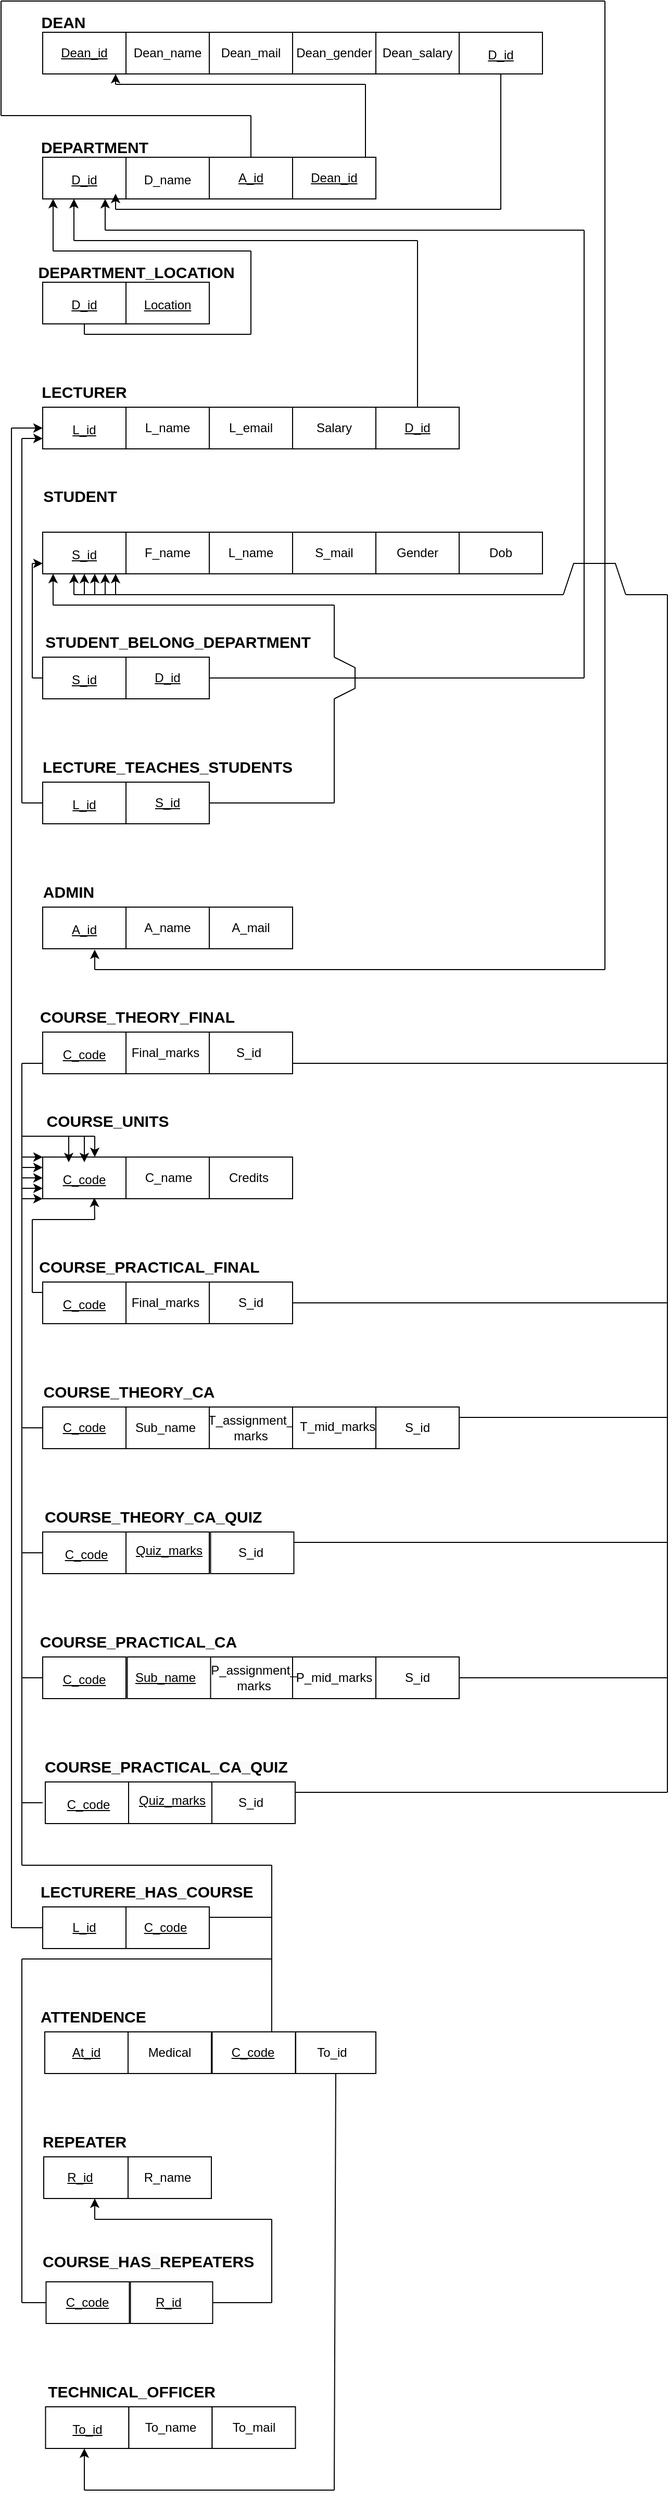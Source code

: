 <mxfile version="20.8.16" type="device"><diagram name="Page-1" id="XttruOUNouMFuz4y5_sI"><mxGraphModel dx="1036" dy="606" grid="1" gridSize="10" guides="1" tooltips="1" connect="1" arrows="1" fold="1" page="1" pageScale="1" pageWidth="850" pageHeight="1100" math="0" shadow="0"><root><mxCell id="0"/><mxCell id="1" parent="0"/><mxCell id="ekOVRLEqLl2UPAh6PQIt-1" value="" style="rounded=0;whiteSpace=wrap;html=1;" parent="1" vertex="1"><mxGeometry x="40" y="40" width="80" height="40" as="geometry"/></mxCell><mxCell id="ekOVRLEqLl2UPAh6PQIt-2" value="" style="rounded=0;whiteSpace=wrap;html=1;" parent="1" vertex="1"><mxGeometry x="120" y="40" width="80" height="40" as="geometry"/></mxCell><mxCell id="ekOVRLEqLl2UPAh6PQIt-3" value="" style="rounded=0;whiteSpace=wrap;html=1;" parent="1" vertex="1"><mxGeometry x="200" y="40" width="80" height="40" as="geometry"/></mxCell><mxCell id="ekOVRLEqLl2UPAh6PQIt-4" value="" style="rounded=0;whiteSpace=wrap;html=1;" parent="1" vertex="1"><mxGeometry x="280" y="40" width="80" height="40" as="geometry"/></mxCell><mxCell id="ekOVRLEqLl2UPAh6PQIt-5" value="" style="rounded=0;whiteSpace=wrap;html=1;" parent="1" vertex="1"><mxGeometry x="360" y="40" width="80" height="40" as="geometry"/></mxCell><mxCell id="ekOVRLEqLl2UPAh6PQIt-6" value="&lt;u&gt;Dean_id&lt;/u&gt;" style="text;html=1;strokeColor=none;fillColor=none;align=center;verticalAlign=middle;whiteSpace=wrap;rounded=0;" parent="1" vertex="1"><mxGeometry x="50" y="45" width="60" height="30" as="geometry"/></mxCell><mxCell id="ekOVRLEqLl2UPAh6PQIt-7" value="Dean_name" style="text;html=1;strokeColor=none;fillColor=none;align=center;verticalAlign=middle;whiteSpace=wrap;rounded=0;" parent="1" vertex="1"><mxGeometry x="130" y="45" width="60" height="30" as="geometry"/></mxCell><mxCell id="ekOVRLEqLl2UPAh6PQIt-8" value="Dean_mail" style="text;html=1;strokeColor=none;fillColor=none;align=center;verticalAlign=middle;whiteSpace=wrap;rounded=0;" parent="1" vertex="1"><mxGeometry x="210" y="45" width="60" height="30" as="geometry"/></mxCell><mxCell id="ekOVRLEqLl2UPAh6PQIt-9" value="Dean_gender" style="text;html=1;strokeColor=none;fillColor=none;align=center;verticalAlign=middle;whiteSpace=wrap;rounded=0;" parent="1" vertex="1"><mxGeometry x="290" y="45" width="60" height="30" as="geometry"/></mxCell><mxCell id="ekOVRLEqLl2UPAh6PQIt-10" value="Dean_salary" style="text;html=1;strokeColor=none;fillColor=none;align=center;verticalAlign=middle;whiteSpace=wrap;rounded=0;" parent="1" vertex="1"><mxGeometry x="370" y="45" width="60" height="30" as="geometry"/></mxCell><mxCell id="ekOVRLEqLl2UPAh6PQIt-21" value="&lt;b&gt;&lt;font style=&quot;font-size: 15px;&quot;&gt;DEAN&lt;/font&gt;&lt;/b&gt;" style="text;html=1;strokeColor=none;fillColor=none;align=center;verticalAlign=middle;whiteSpace=wrap;rounded=0;" parent="1" vertex="1"><mxGeometry x="30" y="15" width="60" height="30" as="geometry"/></mxCell><mxCell id="ekOVRLEqLl2UPAh6PQIt-22" value="" style="rounded=0;whiteSpace=wrap;html=1;fontSize=15;" parent="1" vertex="1"><mxGeometry x="40" y="160" width="80" height="40" as="geometry"/></mxCell><mxCell id="ekOVRLEqLl2UPAh6PQIt-23" value="" style="rounded=0;whiteSpace=wrap;html=1;fontSize=15;" parent="1" vertex="1"><mxGeometry x="120" y="160" width="80" height="40" as="geometry"/></mxCell><mxCell id="ekOVRLEqLl2UPAh6PQIt-24" value="" style="rounded=0;whiteSpace=wrap;html=1;fontSize=15;" parent="1" vertex="1"><mxGeometry x="40" y="280" width="80" height="40" as="geometry"/></mxCell><mxCell id="ekOVRLEqLl2UPAh6PQIt-25" value="" style="rounded=0;whiteSpace=wrap;html=1;fontSize=15;" parent="1" vertex="1"><mxGeometry x="120" y="280" width="80" height="40" as="geometry"/></mxCell><mxCell id="ekOVRLEqLl2UPAh6PQIt-26" value="" style="rounded=0;whiteSpace=wrap;html=1;fontSize=15;" parent="1" vertex="1"><mxGeometry x="440" y="40" width="80" height="40" as="geometry"/></mxCell><mxCell id="ekOVRLEqLl2UPAh6PQIt-27" value="&lt;b&gt;DEPARTMENT&lt;/b&gt;" style="text;html=1;strokeColor=none;fillColor=none;align=center;verticalAlign=middle;whiteSpace=wrap;rounded=0;fontSize=15;" parent="1" vertex="1"><mxGeometry x="30" y="135" width="120" height="30" as="geometry"/></mxCell><mxCell id="ekOVRLEqLl2UPAh6PQIt-28" value="&lt;font style=&quot;font-size: 12px;&quot;&gt;D_name&lt;/font&gt;" style="text;html=1;strokeColor=none;fillColor=none;align=center;verticalAlign=middle;whiteSpace=wrap;rounded=0;fontSize=15;" parent="1" vertex="1"><mxGeometry x="130" y="165" width="60" height="30" as="geometry"/></mxCell><mxCell id="ekOVRLEqLl2UPAh6PQIt-29" value="&lt;font style=&quot;font-size: 12px;&quot;&gt;&lt;u&gt;D_id&lt;/u&gt;&lt;/font&gt;" style="text;html=1;strokeColor=none;fillColor=none;align=center;verticalAlign=middle;whiteSpace=wrap;rounded=0;fontSize=15;" parent="1" vertex="1"><mxGeometry x="50" y="165" width="60" height="30" as="geometry"/></mxCell><mxCell id="ekOVRLEqLl2UPAh6PQIt-30" value="&lt;font style=&quot;font-size: 12px;&quot;&gt;&lt;u&gt;D_id&lt;/u&gt;&lt;/font&gt;" style="text;html=1;strokeColor=none;fillColor=none;align=center;verticalAlign=middle;whiteSpace=wrap;rounded=0;fontSize=15;" parent="1" vertex="1"><mxGeometry x="50" y="285" width="60" height="30" as="geometry"/></mxCell><mxCell id="ekOVRLEqLl2UPAh6PQIt-31" value="&lt;font style=&quot;font-size: 12px;&quot;&gt;&lt;u&gt;Location&lt;/u&gt;&lt;/font&gt;" style="text;html=1;strokeColor=none;fillColor=none;align=center;verticalAlign=middle;whiteSpace=wrap;rounded=0;fontSize=15;" parent="1" vertex="1"><mxGeometry x="130" y="285" width="60" height="30" as="geometry"/></mxCell><mxCell id="ekOVRLEqLl2UPAh6PQIt-34" value="&lt;font style=&quot;font-size: 15px;&quot;&gt;&lt;b&gt;DEPARTMENT_LOCATION&lt;/b&gt;&lt;/font&gt;" style="text;html=1;strokeColor=none;fillColor=none;align=center;verticalAlign=middle;whiteSpace=wrap;rounded=0;fontSize=12;" parent="1" vertex="1"><mxGeometry x="20" y="255" width="220" height="30" as="geometry"/></mxCell><mxCell id="ekOVRLEqLl2UPAh6PQIt-35" value="&lt;font style=&quot;font-size: 12px;&quot;&gt;&lt;u&gt;D_id&lt;/u&gt;&lt;/font&gt;" style="text;html=1;strokeColor=none;fillColor=none;align=center;verticalAlign=middle;whiteSpace=wrap;rounded=0;fontSize=15;" parent="1" vertex="1"><mxGeometry x="450" y="45" width="60" height="30" as="geometry"/></mxCell><mxCell id="ekOVRLEqLl2UPAh6PQIt-36" value="&lt;font style=&quot;font-size: 15px;&quot;&gt;&lt;b&gt;LECTURER&lt;/b&gt;&lt;/font&gt;" style="text;html=1;strokeColor=none;fillColor=none;align=center;verticalAlign=middle;whiteSpace=wrap;rounded=0;fontSize=12;" parent="1" vertex="1"><mxGeometry x="35" y="370" width="90" height="30" as="geometry"/></mxCell><mxCell id="ekOVRLEqLl2UPAh6PQIt-37" value="" style="rounded=0;whiteSpace=wrap;html=1;fontSize=15;" parent="1" vertex="1"><mxGeometry x="40" y="400" width="80" height="40" as="geometry"/></mxCell><mxCell id="ekOVRLEqLl2UPAh6PQIt-38" value="" style="rounded=0;whiteSpace=wrap;html=1;fontSize=15;" parent="1" vertex="1"><mxGeometry x="120" y="400" width="80" height="40" as="geometry"/></mxCell><mxCell id="ekOVRLEqLl2UPAh6PQIt-39" value="" style="rounded=0;whiteSpace=wrap;html=1;fontSize=15;" parent="1" vertex="1"><mxGeometry x="200" y="400" width="80" height="40" as="geometry"/></mxCell><mxCell id="ekOVRLEqLl2UPAh6PQIt-40" value="" style="rounded=0;whiteSpace=wrap;html=1;fontSize=15;" parent="1" vertex="1"><mxGeometry x="280" y="400" width="80" height="40" as="geometry"/></mxCell><mxCell id="ekOVRLEqLl2UPAh6PQIt-41" value="" style="rounded=0;whiteSpace=wrap;html=1;fontSize=15;" parent="1" vertex="1"><mxGeometry x="360" y="400" width="80" height="40" as="geometry"/></mxCell><mxCell id="ekOVRLEqLl2UPAh6PQIt-44" value="&lt;font style=&quot;font-size: 12px;&quot;&gt;&lt;u&gt;L_id&lt;/u&gt;&lt;/font&gt;" style="text;html=1;strokeColor=none;fillColor=none;align=center;verticalAlign=middle;whiteSpace=wrap;rounded=0;fontSize=15;" parent="1" vertex="1"><mxGeometry x="50" y="405" width="60" height="30" as="geometry"/></mxCell><mxCell id="ekOVRLEqLl2UPAh6PQIt-45" value="L_name" style="text;html=1;strokeColor=none;fillColor=none;align=center;verticalAlign=middle;whiteSpace=wrap;rounded=0;fontSize=12;" parent="1" vertex="1"><mxGeometry x="130" y="405" width="60" height="30" as="geometry"/></mxCell><mxCell id="ekOVRLEqLl2UPAh6PQIt-46" value="L_email" style="text;html=1;strokeColor=none;fillColor=none;align=center;verticalAlign=middle;whiteSpace=wrap;rounded=0;fontSize=12;" parent="1" vertex="1"><mxGeometry x="210" y="405" width="60" height="30" as="geometry"/></mxCell><mxCell id="ekOVRLEqLl2UPAh6PQIt-47" value="Salary" style="text;html=1;strokeColor=none;fillColor=none;align=center;verticalAlign=middle;whiteSpace=wrap;rounded=0;fontSize=12;" parent="1" vertex="1"><mxGeometry x="290" y="405" width="60" height="30" as="geometry"/></mxCell><mxCell id="ekOVRLEqLl2UPAh6PQIt-48" value="&lt;u&gt;D_id&lt;/u&gt;" style="text;html=1;strokeColor=none;fillColor=none;align=center;verticalAlign=middle;whiteSpace=wrap;rounded=0;fontSize=12;" parent="1" vertex="1"><mxGeometry x="370" y="405" width="60" height="30" as="geometry"/></mxCell><mxCell id="ekOVRLEqLl2UPAh6PQIt-49" value="&lt;font style=&quot;font-size: 15px;&quot;&gt;&lt;b&gt;STUDENT&lt;/b&gt;&lt;/font&gt;" style="text;html=1;strokeColor=none;fillColor=none;align=center;verticalAlign=middle;whiteSpace=wrap;rounded=0;fontSize=12;" parent="1" vertex="1"><mxGeometry x="46" y="470" width="60" height="30" as="geometry"/></mxCell><mxCell id="ekOVRLEqLl2UPAh6PQIt-50" value="" style="rounded=0;whiteSpace=wrap;html=1;fontSize=15;" parent="1" vertex="1"><mxGeometry x="40" y="520" width="80" height="40" as="geometry"/></mxCell><mxCell id="ekOVRLEqLl2UPAh6PQIt-51" value="" style="rounded=0;whiteSpace=wrap;html=1;fontSize=15;" parent="1" vertex="1"><mxGeometry x="120" y="520" width="80" height="40" as="geometry"/></mxCell><mxCell id="ekOVRLEqLl2UPAh6PQIt-52" value="" style="rounded=0;whiteSpace=wrap;html=1;fontSize=15;" parent="1" vertex="1"><mxGeometry x="200" y="520" width="80" height="40" as="geometry"/></mxCell><mxCell id="ekOVRLEqLl2UPAh6PQIt-53" value="" style="rounded=0;whiteSpace=wrap;html=1;fontSize=15;" parent="1" vertex="1"><mxGeometry x="280" y="520" width="80" height="40" as="geometry"/></mxCell><mxCell id="ekOVRLEqLl2UPAh6PQIt-54" value="" style="rounded=0;whiteSpace=wrap;html=1;fontSize=15;" parent="1" vertex="1"><mxGeometry x="360" y="520" width="80" height="40" as="geometry"/></mxCell><mxCell id="ekOVRLEqLl2UPAh6PQIt-55" value="" style="rounded=0;whiteSpace=wrap;html=1;fontSize=15;" parent="1" vertex="1"><mxGeometry x="440" y="520" width="80" height="40" as="geometry"/></mxCell><mxCell id="ekOVRLEqLl2UPAh6PQIt-57" value="&lt;font style=&quot;font-size: 12px;&quot;&gt;&lt;u&gt;S_id&lt;/u&gt;&lt;/font&gt;" style="text;html=1;strokeColor=none;fillColor=none;align=center;verticalAlign=middle;whiteSpace=wrap;rounded=0;fontSize=15;" parent="1" vertex="1"><mxGeometry x="50" y="525" width="60" height="30" as="geometry"/></mxCell><mxCell id="ekOVRLEqLl2UPAh6PQIt-58" value="F_name" style="text;html=1;strokeColor=none;fillColor=none;align=center;verticalAlign=middle;whiteSpace=wrap;rounded=0;fontSize=12;" parent="1" vertex="1"><mxGeometry x="130" y="525" width="60" height="30" as="geometry"/></mxCell><mxCell id="ekOVRLEqLl2UPAh6PQIt-59" value="L_name" style="text;html=1;strokeColor=none;fillColor=none;align=center;verticalAlign=middle;whiteSpace=wrap;rounded=0;fontSize=12;" parent="1" vertex="1"><mxGeometry x="210" y="525" width="60" height="30" as="geometry"/></mxCell><mxCell id="ekOVRLEqLl2UPAh6PQIt-60" value="S_mail" style="text;html=1;strokeColor=none;fillColor=none;align=center;verticalAlign=middle;whiteSpace=wrap;rounded=0;fontSize=12;" parent="1" vertex="1"><mxGeometry x="290" y="525" width="60" height="30" as="geometry"/></mxCell><mxCell id="ekOVRLEqLl2UPAh6PQIt-61" value="Gender" style="text;html=1;strokeColor=none;fillColor=none;align=center;verticalAlign=middle;whiteSpace=wrap;rounded=0;fontSize=12;" parent="1" vertex="1"><mxGeometry x="370" y="525" width="60" height="30" as="geometry"/></mxCell><mxCell id="ekOVRLEqLl2UPAh6PQIt-62" value="Dob" style="text;html=1;strokeColor=none;fillColor=none;align=center;verticalAlign=middle;whiteSpace=wrap;rounded=0;fontSize=12;" parent="1" vertex="1"><mxGeometry x="450" y="525" width="60" height="30" as="geometry"/></mxCell><mxCell id="ekOVRLEqLl2UPAh6PQIt-63" value="&lt;b&gt;&lt;font style=&quot;font-size: 15px;&quot;&gt;STUDENT_BELONG_DEPARTMENT&lt;/font&gt;&lt;/b&gt;" style="text;html=1;strokeColor=none;fillColor=none;align=center;verticalAlign=middle;whiteSpace=wrap;rounded=0;fontSize=12;" parent="1" vertex="1"><mxGeometry x="35" y="610" width="270" height="30" as="geometry"/></mxCell><mxCell id="ekOVRLEqLl2UPAh6PQIt-64" value="" style="rounded=0;whiteSpace=wrap;html=1;fontSize=15;" parent="1" vertex="1"><mxGeometry x="40" y="640" width="80" height="40" as="geometry"/></mxCell><mxCell id="ekOVRLEqLl2UPAh6PQIt-65" value="" style="rounded=0;whiteSpace=wrap;html=1;fontSize=15;" parent="1" vertex="1"><mxGeometry x="120" y="640" width="80" height="40" as="geometry"/></mxCell><mxCell id="ekOVRLEqLl2UPAh6PQIt-69" value="&lt;span style=&quot;font-size: 12px;&quot;&gt;&lt;u&gt;S_id&lt;/u&gt;&lt;/span&gt;" style="text;html=1;strokeColor=none;fillColor=none;align=center;verticalAlign=middle;whiteSpace=wrap;rounded=0;fontSize=15;" parent="1" vertex="1"><mxGeometry x="50" y="645" width="60" height="30" as="geometry"/></mxCell><mxCell id="ekOVRLEqLl2UPAh6PQIt-70" value="&lt;u&gt;D_id&lt;/u&gt;" style="text;html=1;strokeColor=none;fillColor=none;align=center;verticalAlign=middle;whiteSpace=wrap;rounded=0;fontSize=12;" parent="1" vertex="1"><mxGeometry x="130" y="645" width="60" height="30" as="geometry"/></mxCell><mxCell id="ekOVRLEqLl2UPAh6PQIt-71" value="&lt;font style=&quot;font-size: 15px;&quot;&gt;&lt;b&gt;LECTURE_TEACHES_STUDENTS&lt;/b&gt;&lt;/font&gt;" style="text;html=1;strokeColor=none;fillColor=none;align=center;verticalAlign=middle;whiteSpace=wrap;rounded=0;fontSize=12;" parent="1" vertex="1"><mxGeometry x="40" y="730" width="240" height="30" as="geometry"/></mxCell><mxCell id="ekOVRLEqLl2UPAh6PQIt-72" value="" style="rounded=0;whiteSpace=wrap;html=1;fontSize=15;" parent="1" vertex="1"><mxGeometry x="40" y="760" width="80" height="40" as="geometry"/></mxCell><mxCell id="ekOVRLEqLl2UPAh6PQIt-73" value="" style="rounded=0;whiteSpace=wrap;html=1;fontSize=15;" parent="1" vertex="1"><mxGeometry x="120" y="760" width="80" height="40" as="geometry"/></mxCell><mxCell id="ekOVRLEqLl2UPAh6PQIt-74" value="&lt;span style=&quot;font-size: 12px;&quot;&gt;&lt;u&gt;L_id&lt;/u&gt;&lt;/span&gt;" style="text;html=1;strokeColor=none;fillColor=none;align=center;verticalAlign=middle;whiteSpace=wrap;rounded=0;fontSize=15;" parent="1" vertex="1"><mxGeometry x="50" y="765" width="60" height="30" as="geometry"/></mxCell><mxCell id="ekOVRLEqLl2UPAh6PQIt-76" value="&lt;u&gt;S_id&lt;/u&gt;" style="text;html=1;strokeColor=none;fillColor=none;align=center;verticalAlign=middle;whiteSpace=wrap;rounded=0;fontSize=12;" parent="1" vertex="1"><mxGeometry x="130" y="765" width="60" height="30" as="geometry"/></mxCell><mxCell id="ekOVRLEqLl2UPAh6PQIt-77" value="&lt;b&gt;&lt;font style=&quot;font-size: 15px;&quot;&gt;ADMIN&lt;/font&gt;&lt;/b&gt;" style="text;html=1;strokeColor=none;fillColor=none;align=center;verticalAlign=middle;whiteSpace=wrap;rounded=0;fontSize=12;" parent="1" vertex="1"><mxGeometry x="35" y="850" width="60" height="30" as="geometry"/></mxCell><mxCell id="ekOVRLEqLl2UPAh6PQIt-78" value="" style="rounded=0;whiteSpace=wrap;html=1;fontSize=15;" parent="1" vertex="1"><mxGeometry x="40" y="880" width="80" height="40" as="geometry"/></mxCell><mxCell id="ekOVRLEqLl2UPAh6PQIt-79" value="" style="rounded=0;whiteSpace=wrap;html=1;fontSize=15;" parent="1" vertex="1"><mxGeometry x="120" y="880" width="80" height="40" as="geometry"/></mxCell><mxCell id="ekOVRLEqLl2UPAh6PQIt-80" value="" style="rounded=0;whiteSpace=wrap;html=1;fontSize=15;" parent="1" vertex="1"><mxGeometry x="200" y="880" width="80" height="40" as="geometry"/></mxCell><mxCell id="ekOVRLEqLl2UPAh6PQIt-82" value="&lt;font style=&quot;font-size: 12px;&quot;&gt;&lt;u&gt;A_id&lt;/u&gt;&lt;/font&gt;" style="text;html=1;strokeColor=none;fillColor=none;align=center;verticalAlign=middle;whiteSpace=wrap;rounded=0;fontSize=15;" parent="1" vertex="1"><mxGeometry x="50" y="885" width="60" height="30" as="geometry"/></mxCell><mxCell id="ekOVRLEqLl2UPAh6PQIt-83" value="A_name" style="text;html=1;strokeColor=none;fillColor=none;align=center;verticalAlign=middle;whiteSpace=wrap;rounded=0;fontSize=12;" parent="1" vertex="1"><mxGeometry x="130" y="885" width="60" height="30" as="geometry"/></mxCell><mxCell id="ekOVRLEqLl2UPAh6PQIt-84" value="A_mail" style="text;html=1;strokeColor=none;fillColor=none;align=center;verticalAlign=middle;whiteSpace=wrap;rounded=0;fontSize=12;" parent="1" vertex="1"><mxGeometry x="210" y="885" width="60" height="30" as="geometry"/></mxCell><mxCell id="ekOVRLEqLl2UPAh6PQIt-85" value="" style="rounded=0;whiteSpace=wrap;html=1;fontSize=12;" parent="1" vertex="1"><mxGeometry x="200" y="160" width="80" height="40" as="geometry"/></mxCell><mxCell id="ekOVRLEqLl2UPAh6PQIt-90" value="" style="rounded=0;whiteSpace=wrap;html=1;fontSize=12;" parent="1" vertex="1"><mxGeometry x="280" y="160" width="80" height="40" as="geometry"/></mxCell><mxCell id="ekOVRLEqLl2UPAh6PQIt-91" value="&lt;u&gt;A_id&lt;/u&gt;" style="text;html=1;strokeColor=none;fillColor=none;align=center;verticalAlign=middle;whiteSpace=wrap;rounded=0;fontSize=12;" parent="1" vertex="1"><mxGeometry x="210" y="165" width="60" height="30" as="geometry"/></mxCell><mxCell id="ekOVRLEqLl2UPAh6PQIt-92" value="&lt;b style=&quot;border-color: var(--border-color);&quot;&gt;&lt;font style=&quot;border-color: var(--border-color); font-size: 15px;&quot;&gt;COURSE_THEORY_FINAL&lt;/font&gt;&lt;/b&gt;" style="text;html=1;strokeColor=none;fillColor=none;align=center;verticalAlign=middle;whiteSpace=wrap;rounded=0;fontSize=12;" parent="1" vertex="1"><mxGeometry x="66.25" y="970" width="130" height="30" as="geometry"/></mxCell><mxCell id="ekOVRLEqLl2UPAh6PQIt-93" value="" style="rounded=0;whiteSpace=wrap;html=1;fontSize=15;" parent="1" vertex="1"><mxGeometry x="40" y="1000" width="80" height="40" as="geometry"/></mxCell><mxCell id="ekOVRLEqLl2UPAh6PQIt-94" value="" style="rounded=0;whiteSpace=wrap;html=1;fontSize=15;" parent="1" vertex="1"><mxGeometry x="120" y="1000" width="80" height="40" as="geometry"/></mxCell><mxCell id="ekOVRLEqLl2UPAh6PQIt-95" value="" style="rounded=0;whiteSpace=wrap;html=1;fontSize=15;" parent="1" vertex="1"><mxGeometry x="200" y="1000" width="80" height="40" as="geometry"/></mxCell><mxCell id="ekOVRLEqLl2UPAh6PQIt-98" value="&lt;span style=&quot;font-size: 12px;&quot;&gt;&lt;u&gt;C_code&lt;/u&gt;&lt;/span&gt;" style="text;html=1;strokeColor=none;fillColor=none;align=center;verticalAlign=middle;whiteSpace=wrap;rounded=0;fontSize=15;" parent="1" vertex="1"><mxGeometry x="50" y="1005" width="60" height="30" as="geometry"/></mxCell><mxCell id="ekOVRLEqLl2UPAh6PQIt-99" value="C_name" style="text;html=1;strokeColor=none;fillColor=none;align=center;verticalAlign=middle;whiteSpace=wrap;rounded=0;fontSize=12;" parent="1" vertex="1"><mxGeometry x="131.25" y="1125" width="60" height="30" as="geometry"/></mxCell><mxCell id="ekOVRLEqLl2UPAh6PQIt-100" value="Credits" style="text;html=1;strokeColor=none;fillColor=none;align=center;verticalAlign=middle;whiteSpace=wrap;rounded=0;fontSize=12;" parent="1" vertex="1"><mxGeometry x="208.25" y="1125" width="60" height="30" as="geometry"/></mxCell><mxCell id="ekOVRLEqLl2UPAh6PQIt-102" value="&lt;b&gt;&lt;font style=&quot;font-size: 15px;&quot;&gt;COURSE_UNITS&lt;/font&gt;&lt;/b&gt;" style="text;html=1;strokeColor=none;fillColor=none;align=center;verticalAlign=middle;whiteSpace=wrap;rounded=0;fontSize=12;" parent="1" vertex="1"><mxGeometry x="5" y="1070" width="195" height="30" as="geometry"/></mxCell><mxCell id="ekOVRLEqLl2UPAh6PQIt-103" value="" style="rounded=0;whiteSpace=wrap;html=1;fontSize=12;" parent="1" vertex="1"><mxGeometry x="40" y="1120" width="80" height="40" as="geometry"/></mxCell><mxCell id="ekOVRLEqLl2UPAh6PQIt-104" value="" style="rounded=0;whiteSpace=wrap;html=1;fontSize=12;fillColor=none;" parent="1" vertex="1"><mxGeometry x="120" y="1120" width="80" height="40" as="geometry"/></mxCell><mxCell id="ekOVRLEqLl2UPAh6PQIt-108" value="&lt;u style=&quot;border-color: var(--border-color); font-size: 12px;&quot;&gt;C_code&lt;/u&gt;" style="text;html=1;strokeColor=none;fillColor=none;align=center;verticalAlign=middle;whiteSpace=wrap;rounded=0;fontSize=15;" parent="1" vertex="1"><mxGeometry x="50" y="1125" width="60" height="30" as="geometry"/></mxCell><mxCell id="ekOVRLEqLl2UPAh6PQIt-110" value="&lt;b style=&quot;border-color: var(--border-color);&quot;&gt;&lt;font style=&quot;border-color: var(--border-color); font-size: 15px;&quot;&gt;COURSE_PRACTICAL_FINAL&lt;/font&gt;&lt;/b&gt;" style="text;html=1;strokeColor=none;fillColor=none;align=center;verticalAlign=middle;whiteSpace=wrap;rounded=0;fontSize=12;" parent="1" vertex="1"><mxGeometry x="75" y="1210" width="135" height="30" as="geometry"/></mxCell><mxCell id="ekOVRLEqLl2UPAh6PQIt-111" value="" style="rounded=0;whiteSpace=wrap;html=1;fontSize=15;" parent="1" vertex="1"><mxGeometry x="40" y="1240" width="80" height="40" as="geometry"/></mxCell><mxCell id="ekOVRLEqLl2UPAh6PQIt-112" value="" style="rounded=0;whiteSpace=wrap;html=1;fontSize=15;" parent="1" vertex="1"><mxGeometry x="120" y="1240" width="80" height="40" as="geometry"/></mxCell><mxCell id="ekOVRLEqLl2UPAh6PQIt-115" value="&lt;u style=&quot;border-color: var(--border-color); font-size: 12px;&quot;&gt;C_code&lt;/u&gt;" style="text;html=1;strokeColor=none;fillColor=none;align=center;verticalAlign=middle;whiteSpace=wrap;rounded=0;fontSize=15;" parent="1" vertex="1"><mxGeometry x="50" y="1245" width="60" height="30" as="geometry"/></mxCell><mxCell id="ekOVRLEqLl2UPAh6PQIt-116" value="Final_marks" style="text;html=1;strokeColor=none;fillColor=none;align=center;verticalAlign=middle;whiteSpace=wrap;rounded=0;fontSize=12;" parent="1" vertex="1"><mxGeometry x="128" y="1245" width="60" height="30" as="geometry"/></mxCell><mxCell id="ekOVRLEqLl2UPAh6PQIt-119" value="&lt;b style=&quot;border-color: var(--border-color);&quot;&gt;&lt;font style=&quot;border-color: var(--border-color); font-size: 15px;&quot;&gt;COURSE_THEORY_CA&lt;/font&gt;&lt;/b&gt;" style="text;html=1;strokeColor=none;fillColor=none;align=center;verticalAlign=middle;whiteSpace=wrap;rounded=0;fontSize=12;" parent="1" vertex="1"><mxGeometry x="57.5" y="1330" width="130" height="30" as="geometry"/></mxCell><mxCell id="ekOVRLEqLl2UPAh6PQIt-120" value="" style="rounded=0;whiteSpace=wrap;html=1;fontSize=15;" parent="1" vertex="1"><mxGeometry x="40" y="1360" width="80" height="40" as="geometry"/></mxCell><mxCell id="ekOVRLEqLl2UPAh6PQIt-121" value="" style="rounded=0;whiteSpace=wrap;html=1;fontSize=15;" parent="1" vertex="1"><mxGeometry x="200" y="1360" width="80" height="40" as="geometry"/></mxCell><mxCell id="ekOVRLEqLl2UPAh6PQIt-123" value="T_assignment_&lt;br&gt;marks" style="text;html=1;strokeColor=none;fillColor=none;align=center;verticalAlign=middle;whiteSpace=wrap;rounded=0;fontSize=12;" parent="1" vertex="1"><mxGeometry x="210" y="1365" width="60" height="30" as="geometry"/></mxCell><mxCell id="ekOVRLEqLl2UPAh6PQIt-124" value="&lt;b style=&quot;border-color: var(--border-color);&quot;&gt;&lt;font style=&quot;border-color: var(--border-color); font-size: 15px;&quot;&gt;COURSE_PRACTICAL_CA&lt;/font&gt;&lt;/b&gt;" style="text;html=1;strokeColor=none;fillColor=none;align=center;verticalAlign=middle;whiteSpace=wrap;rounded=0;fontSize=12;" parent="1" vertex="1"><mxGeometry x="62.5" y="1570" width="137.5" height="30" as="geometry"/></mxCell><mxCell id="ekOVRLEqLl2UPAh6PQIt-125" value="" style="rounded=0;whiteSpace=wrap;html=1;fontSize=15;" parent="1" vertex="1"><mxGeometry x="40" y="1600" width="80" height="40" as="geometry"/></mxCell><mxCell id="ekOVRLEqLl2UPAh6PQIt-126" value="" style="rounded=0;whiteSpace=wrap;html=1;fontSize=15;" parent="1" vertex="1"><mxGeometry x="200" y="1600" width="80" height="40" as="geometry"/></mxCell><mxCell id="ekOVRLEqLl2UPAh6PQIt-127" value="" style="rounded=0;whiteSpace=wrap;html=1;fontSize=15;" parent="1" vertex="1"><mxGeometry x="280" y="1600" width="80" height="40" as="geometry"/></mxCell><mxCell id="ekOVRLEqLl2UPAh6PQIt-128" value="&lt;u style=&quot;border-color: var(--border-color); font-size: 12px;&quot;&gt;C_code&lt;/u&gt;" style="text;html=1;strokeColor=none;fillColor=none;align=center;verticalAlign=middle;whiteSpace=wrap;rounded=0;fontSize=15;" parent="1" vertex="1"><mxGeometry x="50" y="1605" width="60" height="30" as="geometry"/></mxCell><mxCell id="ekOVRLEqLl2UPAh6PQIt-129" value="&lt;span style=&quot;border-color: var(--border-color);&quot;&gt;P_assignment_&lt;br style=&quot;border-color: var(--border-color);&quot;&gt;marks&lt;/span&gt;" style="text;html=1;strokeColor=none;fillColor=none;align=center;verticalAlign=middle;whiteSpace=wrap;rounded=0;fontSize=12;" parent="1" vertex="1"><mxGeometry x="212.5" y="1605" width="60" height="30" as="geometry"/></mxCell><mxCell id="ekOVRLEqLl2UPAh6PQIt-130" value="&lt;span style=&quot;border-color: var(--border-color);&quot;&gt;P_mid_marks&lt;/span&gt;" style="text;html=1;strokeColor=none;fillColor=none;align=center;verticalAlign=middle;whiteSpace=wrap;rounded=0;fontSize=12;" parent="1" vertex="1"><mxGeometry x="290" y="1605" width="60" height="30" as="geometry"/></mxCell><mxCell id="ekOVRLEqLl2UPAh6PQIt-131" value="&lt;b style=&quot;border-color: var(--border-color); font-size: 15px;&quot;&gt;TECHNICAL_OFFICER&lt;/b&gt;" style="text;html=1;strokeColor=none;fillColor=none;align=center;verticalAlign=middle;whiteSpace=wrap;rounded=0;fontSize=12;" parent="1" vertex="1"><mxGeometry x="37.75" y="2290" width="175" height="30" as="geometry"/></mxCell><mxCell id="ekOVRLEqLl2UPAh6PQIt-132" value="" style="rounded=0;whiteSpace=wrap;html=1;fontSize=15;" parent="1" vertex="1"><mxGeometry x="42.75" y="2320" width="80" height="40" as="geometry"/></mxCell><mxCell id="ekOVRLEqLl2UPAh6PQIt-133" value="" style="rounded=0;whiteSpace=wrap;html=1;fontSize=15;" parent="1" vertex="1"><mxGeometry x="122.75" y="2320" width="80" height="40" as="geometry"/></mxCell><mxCell id="ekOVRLEqLl2UPAh6PQIt-134" value="" style="rounded=0;whiteSpace=wrap;html=1;fontSize=15;" parent="1" vertex="1"><mxGeometry x="202.75" y="2320" width="80" height="40" as="geometry"/></mxCell><mxCell id="ekOVRLEqLl2UPAh6PQIt-136" value="&lt;span style=&quot;font-size: 12px;&quot;&gt;&lt;u&gt;To_id&lt;/u&gt;&lt;/span&gt;" style="text;html=1;strokeColor=none;fillColor=none;align=center;verticalAlign=middle;whiteSpace=wrap;rounded=0;fontSize=15;" parent="1" vertex="1"><mxGeometry x="52.75" y="2325" width="60" height="30" as="geometry"/></mxCell><mxCell id="ekOVRLEqLl2UPAh6PQIt-137" value="To_name" style="text;html=1;strokeColor=none;fillColor=none;align=center;verticalAlign=middle;whiteSpace=wrap;rounded=0;fontSize=12;" parent="1" vertex="1"><mxGeometry x="132.75" y="2325" width="60" height="30" as="geometry"/></mxCell><mxCell id="ekOVRLEqLl2UPAh6PQIt-138" value="To_mail" style="text;html=1;strokeColor=none;fillColor=none;align=center;verticalAlign=middle;whiteSpace=wrap;rounded=0;fontSize=12;" parent="1" vertex="1"><mxGeometry x="212.75" y="2325" width="60" height="30" as="geometry"/></mxCell><mxCell id="ekOVRLEqLl2UPAh6PQIt-143" value="" style="rounded=0;whiteSpace=wrap;html=1;fontSize=15;" parent="1" vertex="1"><mxGeometry x="202.75" y="1960" width="80" height="40" as="geometry"/></mxCell><mxCell id="ekOVRLEqLl2UPAh6PQIt-146" value="&lt;u&gt;C_code&lt;/u&gt;" style="text;html=1;strokeColor=none;fillColor=none;align=center;verticalAlign=middle;whiteSpace=wrap;rounded=0;fontSize=12;" parent="1" vertex="1"><mxGeometry x="211.5" y="1965" width="60" height="30" as="geometry"/></mxCell><mxCell id="ekOVRLEqLl2UPAh6PQIt-147" value="" style="endArrow=none;html=1;rounded=0;fontSize=12;" parent="1" edge="1"><mxGeometry width="50" height="50" relative="1" as="geometry"><mxPoint x="480" y="210" as="sourcePoint"/><mxPoint x="480" y="80" as="targetPoint"/></mxGeometry></mxCell><mxCell id="ekOVRLEqLl2UPAh6PQIt-148" value="" style="endArrow=none;html=1;rounded=0;fontSize=12;" parent="1" edge="1"><mxGeometry width="50" height="50" relative="1" as="geometry"><mxPoint x="110" y="210" as="sourcePoint"/><mxPoint x="480" y="210" as="targetPoint"/></mxGeometry></mxCell><mxCell id="ekOVRLEqLl2UPAh6PQIt-149" value="" style="endArrow=classic;html=1;rounded=0;fontSize=12;entryX=1;entryY=1;entryDx=0;entryDy=0;" parent="1" target="ekOVRLEqLl2UPAh6PQIt-29" edge="1"><mxGeometry width="50" height="50" relative="1" as="geometry"><mxPoint x="110" y="210" as="sourcePoint"/><mxPoint x="160" y="160" as="targetPoint"/></mxGeometry></mxCell><mxCell id="ekOVRLEqLl2UPAh6PQIt-151" value="&lt;u style=&quot;border-color: var(--border-color);&quot;&gt;Dean_id&lt;/u&gt;" style="text;html=1;strokeColor=none;fillColor=none;align=center;verticalAlign=middle;whiteSpace=wrap;rounded=0;fontSize=12;" parent="1" vertex="1"><mxGeometry x="290" y="165" width="60" height="30" as="geometry"/></mxCell><mxCell id="ekOVRLEqLl2UPAh6PQIt-153" value="" style="endArrow=none;html=1;rounded=0;fontSize=12;" parent="1" edge="1"><mxGeometry width="50" height="50" relative="1" as="geometry"><mxPoint x="110" y="90" as="sourcePoint"/><mxPoint x="350" y="90" as="targetPoint"/></mxGeometry></mxCell><mxCell id="ekOVRLEqLl2UPAh6PQIt-155" value="" style="endArrow=classic;html=1;rounded=0;fontSize=12;" parent="1" edge="1"><mxGeometry width="50" height="50" relative="1" as="geometry"><mxPoint x="110" y="90" as="sourcePoint"/><mxPoint x="110" y="80" as="targetPoint"/></mxGeometry></mxCell><mxCell id="ekOVRLEqLl2UPAh6PQIt-156" value="" style="endArrow=none;html=1;rounded=0;fontSize=12;" parent="1" edge="1"><mxGeometry width="50" height="50" relative="1" as="geometry"><mxPoint x="350" y="160" as="sourcePoint"/><mxPoint x="350" y="90" as="targetPoint"/></mxGeometry></mxCell><mxCell id="ekOVRLEqLl2UPAh6PQIt-157" value="" style="endArrow=none;html=1;rounded=0;fontSize=12;" parent="1" edge="1"><mxGeometry width="50" height="50" relative="1" as="geometry"><mxPoint x="400" y="400" as="sourcePoint"/><mxPoint x="400" y="240" as="targetPoint"/></mxGeometry></mxCell><mxCell id="ekOVRLEqLl2UPAh6PQIt-158" value="" style="endArrow=none;html=1;rounded=0;fontSize=12;" parent="1" edge="1"><mxGeometry width="50" height="50" relative="1" as="geometry"><mxPoint x="70" y="240" as="sourcePoint"/><mxPoint x="400" y="240" as="targetPoint"/></mxGeometry></mxCell><mxCell id="ekOVRLEqLl2UPAh6PQIt-159" value="" style="endArrow=classic;html=1;rounded=0;fontSize=12;entryX=0.375;entryY=1;entryDx=0;entryDy=0;entryPerimeter=0;" parent="1" target="ekOVRLEqLl2UPAh6PQIt-22" edge="1"><mxGeometry width="50" height="50" relative="1" as="geometry"><mxPoint x="70" y="240" as="sourcePoint"/><mxPoint x="120" y="190" as="targetPoint"/></mxGeometry></mxCell><mxCell id="ekOVRLEqLl2UPAh6PQIt-161" value="" style="endArrow=none;html=1;rounded=0;fontSize=12;" parent="1" edge="1"><mxGeometry width="50" height="50" relative="1" as="geometry"><mxPoint x="200" y="660" as="sourcePoint"/><mxPoint x="560" y="660" as="targetPoint"/></mxGeometry></mxCell><mxCell id="ekOVRLEqLl2UPAh6PQIt-162" value="" style="endArrow=none;html=1;rounded=0;fontSize=12;" parent="1" edge="1"><mxGeometry width="50" height="50" relative="1" as="geometry"><mxPoint x="560" y="660" as="sourcePoint"/><mxPoint x="560" y="230" as="targetPoint"/></mxGeometry></mxCell><mxCell id="ekOVRLEqLl2UPAh6PQIt-163" value="" style="endArrow=none;html=1;rounded=0;fontSize=12;" parent="1" edge="1"><mxGeometry width="50" height="50" relative="1" as="geometry"><mxPoint x="100" y="230" as="sourcePoint"/><mxPoint x="560" y="230" as="targetPoint"/></mxGeometry></mxCell><mxCell id="ekOVRLEqLl2UPAh6PQIt-164" value="" style="endArrow=classic;html=1;rounded=0;fontSize=12;entryX=0.75;entryY=1;entryDx=0;entryDy=0;" parent="1" target="ekOVRLEqLl2UPAh6PQIt-22" edge="1"><mxGeometry width="50" height="50" relative="1" as="geometry"><mxPoint x="100" y="230" as="sourcePoint"/><mxPoint x="150" y="180" as="targetPoint"/></mxGeometry></mxCell><mxCell id="ekOVRLEqLl2UPAh6PQIt-165" value="" style="endArrow=none;html=1;rounded=0;fontSize=12;" parent="1" edge="1"><mxGeometry width="50" height="50" relative="1" as="geometry"><mxPoint x="80" y="330" as="sourcePoint"/><mxPoint x="80" y="320" as="targetPoint"/></mxGeometry></mxCell><mxCell id="ekOVRLEqLl2UPAh6PQIt-166" value="" style="endArrow=none;html=1;rounded=0;fontSize=12;" parent="1" edge="1"><mxGeometry width="50" height="50" relative="1" as="geometry"><mxPoint x="80" y="330" as="sourcePoint"/><mxPoint x="240" y="330" as="targetPoint"/></mxGeometry></mxCell><mxCell id="ekOVRLEqLl2UPAh6PQIt-167" value="" style="endArrow=none;html=1;rounded=0;fontSize=12;" parent="1" edge="1"><mxGeometry width="50" height="50" relative="1" as="geometry"><mxPoint x="240" y="330" as="sourcePoint"/><mxPoint x="240" y="250" as="targetPoint"/></mxGeometry></mxCell><mxCell id="ekOVRLEqLl2UPAh6PQIt-168" value="" style="endArrow=none;html=1;rounded=0;fontSize=12;" parent="1" edge="1"><mxGeometry width="50" height="50" relative="1" as="geometry"><mxPoint x="50" y="250" as="sourcePoint"/><mxPoint x="240" y="250" as="targetPoint"/></mxGeometry></mxCell><mxCell id="ekOVRLEqLl2UPAh6PQIt-169" value="" style="endArrow=classic;html=1;rounded=0;fontSize=12;entryX=0.125;entryY=1;entryDx=0;entryDy=0;entryPerimeter=0;" parent="1" target="ekOVRLEqLl2UPAh6PQIt-22" edge="1"><mxGeometry width="50" height="50" relative="1" as="geometry"><mxPoint x="50" y="250" as="sourcePoint"/><mxPoint x="50" y="210" as="targetPoint"/></mxGeometry></mxCell><mxCell id="ekOVRLEqLl2UPAh6PQIt-170" value="" style="endArrow=none;html=1;rounded=0;fontSize=12;" parent="1" edge="1"><mxGeometry width="50" height="50" relative="1" as="geometry"><mxPoint x="30" y="660" as="sourcePoint"/><mxPoint x="40" y="660" as="targetPoint"/></mxGeometry></mxCell><mxCell id="ekOVRLEqLl2UPAh6PQIt-171" value="" style="endArrow=none;html=1;rounded=0;fontSize=12;" parent="1" edge="1"><mxGeometry width="50" height="50" relative="1" as="geometry"><mxPoint x="30" y="660" as="sourcePoint"/><mxPoint x="30" y="550" as="targetPoint"/></mxGeometry></mxCell><mxCell id="ekOVRLEqLl2UPAh6PQIt-172" value="" style="endArrow=classic;html=1;rounded=0;fontSize=12;entryX=0;entryY=0.75;entryDx=0;entryDy=0;" parent="1" target="ekOVRLEqLl2UPAh6PQIt-50" edge="1"><mxGeometry width="50" height="50" relative="1" as="geometry"><mxPoint x="30" y="550" as="sourcePoint"/><mxPoint x="80" y="500" as="targetPoint"/></mxGeometry></mxCell><mxCell id="ekOVRLEqLl2UPAh6PQIt-173" value="" style="endArrow=none;html=1;rounded=0;fontSize=12;" parent="1" edge="1"><mxGeometry width="50" height="50" relative="1" as="geometry"><mxPoint x="200" y="780" as="sourcePoint"/><mxPoint x="320" y="780" as="targetPoint"/></mxGeometry></mxCell><mxCell id="ekOVRLEqLl2UPAh6PQIt-174" value="" style="endArrow=none;html=1;rounded=0;fontSize=12;" parent="1" edge="1"><mxGeometry width="50" height="50" relative="1" as="geometry"><mxPoint x="320" y="780" as="sourcePoint"/><mxPoint x="320" y="680" as="targetPoint"/></mxGeometry></mxCell><mxCell id="ekOVRLEqLl2UPAh6PQIt-177" value="" style="endArrow=none;html=1;rounded=0;fontSize=12;" parent="1" edge="1"><mxGeometry width="50" height="50" relative="1" as="geometry"><mxPoint x="20" y="780" as="sourcePoint"/><mxPoint x="40" y="780" as="targetPoint"/></mxGeometry></mxCell><mxCell id="ekOVRLEqLl2UPAh6PQIt-178" value="" style="endArrow=none;html=1;rounded=0;fontSize=12;" parent="1" edge="1"><mxGeometry width="50" height="50" relative="1" as="geometry"><mxPoint x="20" y="780" as="sourcePoint"/><mxPoint x="20" y="430" as="targetPoint"/></mxGeometry></mxCell><mxCell id="ekOVRLEqLl2UPAh6PQIt-180" value="" style="endArrow=classic;html=1;rounded=0;fontSize=12;entryX=0;entryY=0.75;entryDx=0;entryDy=0;" parent="1" target="ekOVRLEqLl2UPAh6PQIt-37" edge="1"><mxGeometry width="50" height="50" relative="1" as="geometry"><mxPoint x="20" y="430" as="sourcePoint"/><mxPoint x="70" y="380" as="targetPoint"/></mxGeometry></mxCell><mxCell id="ekOVRLEqLl2UPAh6PQIt-185" value="" style="endArrow=none;html=1;rounded=0;fontSize=12;" parent="1" edge="1"><mxGeometry width="50" height="50" relative="1" as="geometry"><mxPoint y="120" as="sourcePoint"/><mxPoint x="240" y="120" as="targetPoint"/></mxGeometry></mxCell><mxCell id="ekOVRLEqLl2UPAh6PQIt-187" value="" style="endArrow=none;html=1;rounded=0;fontSize=12;" parent="1" edge="1"><mxGeometry width="50" height="50" relative="1" as="geometry"><mxPoint y="10" as="sourcePoint"/><mxPoint y="120" as="targetPoint"/></mxGeometry></mxCell><mxCell id="ekOVRLEqLl2UPAh6PQIt-188" value="" style="endArrow=none;html=1;rounded=0;fontSize=12;" parent="1" edge="1"><mxGeometry width="50" height="50" relative="1" as="geometry"><mxPoint y="10" as="sourcePoint"/><mxPoint x="580" y="10" as="targetPoint"/></mxGeometry></mxCell><mxCell id="ekOVRLEqLl2UPAh6PQIt-189" value="" style="endArrow=none;html=1;rounded=0;fontSize=12;" parent="1" edge="1"><mxGeometry width="50" height="50" relative="1" as="geometry"><mxPoint x="580" y="940" as="sourcePoint"/><mxPoint x="580" y="10" as="targetPoint"/></mxGeometry></mxCell><mxCell id="ekOVRLEqLl2UPAh6PQIt-190" value="" style="endArrow=none;html=1;rounded=0;fontSize=12;" parent="1" edge="1"><mxGeometry width="50" height="50" relative="1" as="geometry"><mxPoint x="90" y="940" as="sourcePoint"/><mxPoint x="580" y="940" as="targetPoint"/></mxGeometry></mxCell><mxCell id="ekOVRLEqLl2UPAh6PQIt-191" value="" style="endArrow=classic;html=1;rounded=0;fontSize=12;entryX=0.625;entryY=1.02;entryDx=0;entryDy=0;entryPerimeter=0;" parent="1" target="ekOVRLEqLl2UPAh6PQIt-78" edge="1"><mxGeometry width="50" height="50" relative="1" as="geometry"><mxPoint x="90" y="940" as="sourcePoint"/><mxPoint x="140" y="890" as="targetPoint"/></mxGeometry></mxCell><mxCell id="ekOVRLEqLl2UPAh6PQIt-207" value="" style="endArrow=none;html=1;rounded=0;fontSize=12;exitX=0.5;exitY=0;exitDx=0;exitDy=0;" parent="1" source="ekOVRLEqLl2UPAh6PQIt-85" edge="1"><mxGeometry width="50" height="50" relative="1" as="geometry"><mxPoint x="190" y="170" as="sourcePoint"/><mxPoint x="240" y="120" as="targetPoint"/></mxGeometry></mxCell><mxCell id="ekOVRLEqLl2UPAh6PQIt-210" value="" style="endArrow=none;html=1;rounded=0;fontSize=12;" parent="1" edge="1"><mxGeometry width="50" height="50" relative="1" as="geometry"><mxPoint x="320" y="680" as="sourcePoint"/><mxPoint x="320" y="640" as="targetPoint"/><Array as="points"><mxPoint x="340" y="670"/><mxPoint x="340" y="660"/><mxPoint x="340" y="650"/></Array></mxGeometry></mxCell><mxCell id="ekOVRLEqLl2UPAh6PQIt-211" value="" style="endArrow=none;html=1;rounded=0;fontSize=12;" parent="1" edge="1"><mxGeometry width="50" height="50" relative="1" as="geometry"><mxPoint x="320" y="640" as="sourcePoint"/><mxPoint x="320" y="590" as="targetPoint"/></mxGeometry></mxCell><mxCell id="ekOVRLEqLl2UPAh6PQIt-212" value="" style="endArrow=none;html=1;rounded=0;fontSize=12;" parent="1" edge="1"><mxGeometry width="50" height="50" relative="1" as="geometry"><mxPoint x="60" y="590" as="sourcePoint"/><mxPoint x="320" y="590" as="targetPoint"/></mxGeometry></mxCell><mxCell id="ekOVRLEqLl2UPAh6PQIt-235" value="" style="endArrow=none;html=1;rounded=0;fontSize=12;" parent="1" edge="1"><mxGeometry width="50" height="50" relative="1" as="geometry"><mxPoint x="600" y="580" as="sourcePoint"/><mxPoint x="640" y="580" as="targetPoint"/></mxGeometry></mxCell><mxCell id="ekOVRLEqLl2UPAh6PQIt-236" value="" style="endArrow=none;html=1;rounded=0;fontSize=12;" parent="1" edge="1"><mxGeometry width="50" height="50" relative="1" as="geometry"><mxPoint x="540" y="580" as="sourcePoint"/><mxPoint x="600" y="580" as="targetPoint"/><Array as="points"><mxPoint x="550" y="550"/><mxPoint x="570" y="550"/><mxPoint x="590" y="550"/></Array></mxGeometry></mxCell><mxCell id="ekOVRLEqLl2UPAh6PQIt-237" value="" style="endArrow=none;html=1;rounded=0;fontSize=12;" parent="1" edge="1"><mxGeometry width="50" height="50" relative="1" as="geometry"><mxPoint x="80" y="580" as="sourcePoint"/><mxPoint x="540" y="580" as="targetPoint"/></mxGeometry></mxCell><mxCell id="ekOVRLEqLl2UPAh6PQIt-238" value="" style="endArrow=classic;html=1;rounded=0;fontSize=12;entryX=0.5;entryY=1;entryDx=0;entryDy=0;" parent="1" target="ekOVRLEqLl2UPAh6PQIt-50" edge="1"><mxGeometry width="50" height="50" relative="1" as="geometry"><mxPoint x="80" y="580" as="sourcePoint"/><mxPoint x="130" y="530" as="targetPoint"/></mxGeometry></mxCell><mxCell id="pTmua-JHDjA1yrtclx_s-1" value="" style="rounded=0;whiteSpace=wrap;html=1;fontSize=15;" parent="1" vertex="1"><mxGeometry x="42.5" y="1720" width="80" height="40" as="geometry"/></mxCell><mxCell id="pTmua-JHDjA1yrtclx_s-2" value="" style="rounded=0;whiteSpace=wrap;html=1;fontSize=15;" parent="1" vertex="1"><mxGeometry x="122.5" y="1720" width="80" height="40" as="geometry"/></mxCell><mxCell id="pTmua-JHDjA1yrtclx_s-3" value="&lt;u style=&quot;border-color: var(--border-color); font-size: 12px;&quot;&gt;C_code&lt;/u&gt;" style="text;html=1;strokeColor=none;fillColor=none;align=center;verticalAlign=middle;whiteSpace=wrap;rounded=0;fontSize=15;" parent="1" vertex="1"><mxGeometry x="55" y="1725" width="57.5" height="30" as="geometry"/></mxCell><mxCell id="pTmua-JHDjA1yrtclx_s-4" value="&lt;u&gt;Quiz_marks&lt;/u&gt;" style="text;html=1;strokeColor=none;fillColor=none;align=center;verticalAlign=middle;whiteSpace=wrap;rounded=0;fontSize=12;" parent="1" vertex="1"><mxGeometry x="132.5" y="1720" width="62.5" height="35" as="geometry"/></mxCell><mxCell id="pTmua-JHDjA1yrtclx_s-5" value="&lt;b style=&quot;border-color: var(--border-color); color: rgb(0, 0, 0); font-family: Helvetica; font-size: 12px; font-style: normal; font-variant-ligatures: normal; font-variant-caps: normal; letter-spacing: normal; orphans: 2; text-align: center; text-indent: 0px; text-transform: none; widows: 2; word-spacing: 0px; -webkit-text-stroke-width: 0px; background-color: rgb(251, 251, 251); text-decoration-thickness: initial; text-decoration-style: initial; text-decoration-color: initial;&quot;&gt;&lt;font style=&quot;border-color: var(--border-color); font-size: 15px;&quot;&gt;COURSE_THEORY_CA_QUIZ&lt;/font&gt;&lt;/b&gt;" style="text;whiteSpace=wrap;html=1;" parent="1" vertex="1"><mxGeometry x="40" y="1450" width="200" height="40" as="geometry"/></mxCell><mxCell id="pTmua-JHDjA1yrtclx_s-6" value="&lt;b style=&quot;border-color: var(--border-color); color: rgb(0, 0, 0); font-family: Helvetica; font-size: 12px; font-style: normal; font-variant-ligatures: normal; font-variant-caps: normal; letter-spacing: normal; orphans: 2; text-align: center; text-indent: 0px; text-transform: none; widows: 2; word-spacing: 0px; -webkit-text-stroke-width: 0px; background-color: rgb(251, 251, 251); text-decoration-thickness: initial; text-decoration-style: initial; text-decoration-color: initial;&quot;&gt;&lt;font style=&quot;border-color: var(--border-color); font-size: 15px;&quot;&gt;COURSE_PRACTICAL_CA_QUIZ&lt;/font&gt;&lt;/b&gt;" style="text;whiteSpace=wrap;html=1;" parent="1" vertex="1"><mxGeometry x="40" y="1690" width="200" height="40" as="geometry"/></mxCell><mxCell id="pTmua-JHDjA1yrtclx_s-10" value="" style="rounded=0;whiteSpace=wrap;html=1;fontSize=15;" parent="1" vertex="1"><mxGeometry x="40" y="1480" width="80" height="40" as="geometry"/></mxCell><mxCell id="pTmua-JHDjA1yrtclx_s-11" value="" style="rounded=0;whiteSpace=wrap;html=1;fontSize=15;" parent="1" vertex="1"><mxGeometry x="120" y="1480" width="80" height="40" as="geometry"/></mxCell><mxCell id="pTmua-JHDjA1yrtclx_s-12" value="&lt;u style=&quot;border-color: var(--border-color); font-size: 12px;&quot;&gt;C_code&lt;/u&gt;" style="text;html=1;strokeColor=none;fillColor=none;align=center;verticalAlign=middle;whiteSpace=wrap;rounded=0;fontSize=15;" parent="1" vertex="1"><mxGeometry x="52.5" y="1485" width="57.5" height="30" as="geometry"/></mxCell><mxCell id="pTmua-JHDjA1yrtclx_s-13" value="&lt;u&gt;Quiz_marks&lt;/u&gt;" style="text;html=1;strokeColor=none;fillColor=none;align=center;verticalAlign=middle;whiteSpace=wrap;rounded=0;fontSize=12;" parent="1" vertex="1"><mxGeometry x="130" y="1480" width="62.5" height="35" as="geometry"/></mxCell><mxCell id="pTmua-JHDjA1yrtclx_s-14" value="" style="rounded=0;whiteSpace=wrap;html=1;fontSize=15;" parent="1" vertex="1"><mxGeometry x="280" y="1360" width="80" height="40" as="geometry"/></mxCell><mxCell id="pTmua-JHDjA1yrtclx_s-15" value="&lt;span style=&quot;border-color: var(--border-color); color: rgb(0, 0, 0); font-family: Helvetica; font-style: normal; font-variant-ligatures: normal; font-variant-caps: normal; font-weight: 400; letter-spacing: normal; orphans: 2; text-align: center; text-indent: 0px; text-transform: none; widows: 2; word-spacing: 0px; -webkit-text-stroke-width: 0px; background-color: rgb(251, 251, 251); font-size: 12px;&quot;&gt;T_mid_marks&lt;/span&gt;" style="text;whiteSpace=wrap;html=1;" parent="1" vertex="1"><mxGeometry x="285" y="1365" width="70" height="40" as="geometry"/></mxCell><mxCell id="pTmua-JHDjA1yrtclx_s-17" value="" style="rounded=0;whiteSpace=wrap;html=1;fontSize=15;" parent="1" vertex="1"><mxGeometry x="120" y="1360" width="80" height="40" as="geometry"/></mxCell><mxCell id="pTmua-JHDjA1yrtclx_s-18" value="&lt;br&gt;" style="rounded=0;whiteSpace=wrap;html=1;fontSize=15;" parent="1" vertex="1"><mxGeometry x="121.25" y="1600" width="80" height="40" as="geometry"/></mxCell><mxCell id="pTmua-JHDjA1yrtclx_s-19" value="&lt;u style=&quot;border-color: var(--border-color);&quot;&gt;C_code&lt;/u&gt;" style="text;html=1;strokeColor=none;fillColor=none;align=center;verticalAlign=middle;whiteSpace=wrap;rounded=0;" parent="1" vertex="1"><mxGeometry x="50" y="1365" width="60" height="30" as="geometry"/></mxCell><mxCell id="pTmua-JHDjA1yrtclx_s-20" value="Sub_name" style="text;html=1;strokeColor=none;fillColor=none;align=center;verticalAlign=middle;whiteSpace=wrap;rounded=0;" parent="1" vertex="1"><mxGeometry x="128" y="1365" width="60" height="30" as="geometry"/></mxCell><mxCell id="pTmua-JHDjA1yrtclx_s-21" value="&lt;u&gt;&lt;br&gt;&lt;span style=&quot;border-color: var(--border-color); color: rgb(0, 0, 0); font-family: Helvetica; font-style: normal; font-variant-ligatures: normal; font-variant-caps: normal; font-weight: 400; letter-spacing: normal; orphans: 2; text-align: center; text-indent: 0px; text-transform: none; widows: 2; word-spacing: 0px; -webkit-text-stroke-width: 0px; text-decoration-thickness: initial; text-decoration-style: initial; text-decoration-color: initial; font-size: 12px; background-color: rgb(251, 251, 251); float: none; display: inline !important;&quot;&gt;Sub_name&lt;/span&gt;&lt;br style=&quot;border-color: var(--border-color); color: rgb(0, 0, 0); font-family: Helvetica; font-size: 15px; font-style: normal; font-variant-ligatures: normal; font-variant-caps: normal; font-weight: 400; letter-spacing: normal; orphans: 2; text-align: center; text-indent: 0px; text-transform: none; widows: 2; word-spacing: 0px; -webkit-text-stroke-width: 0px; background-color: rgb(251, 251, 251); text-decoration-thickness: initial; text-decoration-style: initial; text-decoration-color: initial;&quot;&gt;&lt;br&gt;&lt;/u&gt;" style="text;html=1;strokeColor=none;fillColor=none;align=center;verticalAlign=middle;whiteSpace=wrap;rounded=0;" parent="1" vertex="1"><mxGeometry x="128" y="1612.5" width="60" height="15" as="geometry"/></mxCell><mxCell id="pTmua-JHDjA1yrtclx_s-22" value="" style="rounded=0;whiteSpace=wrap;html=1;fontSize=15;fillColor=none;" parent="1" vertex="1"><mxGeometry x="200" y="1120" width="80" height="40" as="geometry"/></mxCell><mxCell id="pTmua-JHDjA1yrtclx_s-23" value="" style="rounded=0;whiteSpace=wrap;html=1;fontSize=15;" parent="1" vertex="1"><mxGeometry x="200" y="1240" width="80" height="40" as="geometry"/></mxCell><mxCell id="pTmua-JHDjA1yrtclx_s-24" value="" style="rounded=0;whiteSpace=wrap;html=1;fontSize=15;" parent="1" vertex="1"><mxGeometry x="360" y="1360" width="80" height="40" as="geometry"/></mxCell><mxCell id="pTmua-JHDjA1yrtclx_s-25" value="" style="rounded=0;whiteSpace=wrap;html=1;fontSize=15;" parent="1" vertex="1"><mxGeometry x="201.25" y="1480" width="80" height="40" as="geometry"/></mxCell><mxCell id="pTmua-JHDjA1yrtclx_s-26" value="" style="rounded=0;whiteSpace=wrap;html=1;fontSize=15;" parent="1" vertex="1"><mxGeometry x="360" y="1600" width="80" height="40" as="geometry"/></mxCell><mxCell id="pTmua-JHDjA1yrtclx_s-27" value="" style="rounded=0;whiteSpace=wrap;html=1;fontSize=15;" parent="1" vertex="1"><mxGeometry x="202.5" y="1720" width="80" height="40" as="geometry"/></mxCell><mxCell id="pTmua-JHDjA1yrtclx_s-29" value="S_id" style="text;html=1;strokeColor=none;fillColor=none;align=center;verticalAlign=middle;whiteSpace=wrap;rounded=0;" parent="1" vertex="1"><mxGeometry x="210" y="1245" width="60" height="30" as="geometry"/></mxCell><mxCell id="pTmua-JHDjA1yrtclx_s-30" value="S_id" style="text;html=1;strokeColor=none;fillColor=none;align=center;verticalAlign=middle;whiteSpace=wrap;rounded=0;" parent="1" vertex="1"><mxGeometry x="370" y="1365" width="60" height="30" as="geometry"/></mxCell><mxCell id="pTmua-JHDjA1yrtclx_s-31" value="S_id" style="text;html=1;strokeColor=none;fillColor=none;align=center;verticalAlign=middle;whiteSpace=wrap;rounded=0;" parent="1" vertex="1"><mxGeometry x="210" y="1485" width="60" height="30" as="geometry"/></mxCell><mxCell id="pTmua-JHDjA1yrtclx_s-32" value="S_id" style="text;html=1;strokeColor=none;fillColor=none;align=center;verticalAlign=middle;whiteSpace=wrap;rounded=0;" parent="1" vertex="1"><mxGeometry x="370" y="1605" width="60" height="30" as="geometry"/></mxCell><mxCell id="pTmua-JHDjA1yrtclx_s-33" value="S_id" style="text;html=1;strokeColor=none;fillColor=none;align=center;verticalAlign=middle;whiteSpace=wrap;rounded=0;" parent="1" vertex="1"><mxGeometry x="210" y="1725" width="60" height="30" as="geometry"/></mxCell><mxCell id="pTmua-JHDjA1yrtclx_s-34" value="&lt;b style=&quot;border-color: var(--border-color); color: rgb(0, 0, 0); font-family: Helvetica; font-style: normal; font-variant-ligatures: normal; font-variant-caps: normal; letter-spacing: normal; orphans: 2; text-align: center; text-indent: 0px; text-transform: none; widows: 2; word-spacing: 0px; -webkit-text-stroke-width: 0px; background-color: rgb(251, 251, 251); text-decoration-thickness: initial; text-decoration-style: initial; text-decoration-color: initial; font-size: 15px;&quot;&gt;LECTURERE_HAS_COURSE&lt;/b&gt;" style="text;whiteSpace=wrap;html=1;" parent="1" vertex="1"><mxGeometry x="36.25" y="1810" width="190" height="40" as="geometry"/></mxCell><mxCell id="pTmua-JHDjA1yrtclx_s-38" value="" style="rounded=0;whiteSpace=wrap;html=1;" parent="1" vertex="1"><mxGeometry x="40" y="1840" width="80" height="40" as="geometry"/></mxCell><mxCell id="pTmua-JHDjA1yrtclx_s-39" value="" style="rounded=0;whiteSpace=wrap;html=1;" parent="1" vertex="1"><mxGeometry x="120" y="1840" width="80" height="40" as="geometry"/></mxCell><mxCell id="pTmua-JHDjA1yrtclx_s-41" value="&lt;u&gt;L_id&lt;/u&gt;" style="text;html=1;strokeColor=none;fillColor=none;align=center;verticalAlign=middle;whiteSpace=wrap;rounded=0;" parent="1" vertex="1"><mxGeometry x="50" y="1845" width="60" height="30" as="geometry"/></mxCell><mxCell id="pTmua-JHDjA1yrtclx_s-42" value="&lt;u&gt;C_code&lt;/u&gt;" style="text;html=1;strokeColor=none;fillColor=none;align=center;verticalAlign=middle;whiteSpace=wrap;rounded=0;" parent="1" vertex="1"><mxGeometry x="128" y="1845" width="60" height="30" as="geometry"/></mxCell><mxCell id="pTmua-JHDjA1yrtclx_s-43" value="&lt;b style=&quot;border-color: var(--border-color); color: rgb(0, 0, 0); font-family: Helvetica; font-style: normal; font-variant-ligatures: normal; font-variant-caps: normal; letter-spacing: normal; orphans: 2; text-indent: 0px; text-transform: none; widows: 2; word-spacing: 0px; -webkit-text-stroke-width: 0px; text-decoration-thickness: initial; text-decoration-style: initial; text-decoration-color: initial; text-align: center; background-color: rgb(251, 251, 251); font-size: 15px;&quot;&gt;ATTENDENCE&lt;/b&gt;" style="text;whiteSpace=wrap;html=1;" parent="1" vertex="1"><mxGeometry x="36.25" y="1930" width="240" height="40" as="geometry"/></mxCell><mxCell id="pTmua-JHDjA1yrtclx_s-44" value="" style="rounded=0;whiteSpace=wrap;html=1;" parent="1" vertex="1"><mxGeometry x="42" y="1960" width="80" height="40" as="geometry"/></mxCell><mxCell id="pTmua-JHDjA1yrtclx_s-45" value="" style="rounded=0;whiteSpace=wrap;html=1;" parent="1" vertex="1"><mxGeometry x="122" y="1960" width="80" height="40" as="geometry"/></mxCell><mxCell id="pTmua-JHDjA1yrtclx_s-47" value="&lt;u&gt;At_id&lt;/u&gt;" style="text;html=1;strokeColor=none;fillColor=none;align=center;verticalAlign=middle;whiteSpace=wrap;rounded=0;" parent="1" vertex="1"><mxGeometry x="52" y="1965" width="60" height="30" as="geometry"/></mxCell><mxCell id="pTmua-JHDjA1yrtclx_s-48" value="Medical" style="text;html=1;strokeColor=none;fillColor=none;align=center;verticalAlign=middle;whiteSpace=wrap;rounded=0;" parent="1" vertex="1"><mxGeometry x="132" y="1965" width="60" height="30" as="geometry"/></mxCell><mxCell id="pTmua-JHDjA1yrtclx_s-51" value="&lt;b style=&quot;border-color: var(--border-color); color: rgb(0, 0, 0); font-family: Helvetica; font-style: normal; font-variant-ligatures: normal; font-variant-caps: normal; letter-spacing: normal; orphans: 2; text-indent: 0px; text-transform: none; widows: 2; word-spacing: 0px; -webkit-text-stroke-width: 0px; text-decoration-thickness: initial; text-decoration-style: initial; text-decoration-color: initial; text-align: center; background-color: rgb(251, 251, 251); font-size: 15px;&quot;&gt;COURSE_HAS_REPEATERS&lt;/b&gt;" style="text;whiteSpace=wrap;html=1;" parent="1" vertex="1"><mxGeometry x="38.25" y="2165" width="250" height="40" as="geometry"/></mxCell><mxCell id="pTmua-JHDjA1yrtclx_s-52" value="" style="rounded=0;whiteSpace=wrap;html=1;" parent="1" vertex="1"><mxGeometry x="43.25" y="2200" width="80" height="40" as="geometry"/></mxCell><mxCell id="pTmua-JHDjA1yrtclx_s-53" value="" style="rounded=0;whiteSpace=wrap;html=1;" parent="1" vertex="1"><mxGeometry x="124.25" y="2200" width="79" height="40" as="geometry"/></mxCell><mxCell id="pTmua-JHDjA1yrtclx_s-55" value="&lt;u&gt;C_code&lt;/u&gt;" style="text;html=1;strokeColor=none;fillColor=none;align=center;verticalAlign=middle;whiteSpace=wrap;rounded=0;" parent="1" vertex="1"><mxGeometry x="53.25" y="2205" width="60" height="30" as="geometry"/></mxCell><mxCell id="pTmua-JHDjA1yrtclx_s-56" value="&lt;u&gt;R_id&lt;/u&gt;" style="text;html=1;strokeColor=none;fillColor=none;align=center;verticalAlign=middle;whiteSpace=wrap;rounded=0;" parent="1" vertex="1"><mxGeometry x="131.25" y="2205" width="60" height="30" as="geometry"/></mxCell><mxCell id="pTmua-JHDjA1yrtclx_s-59" value="&lt;b style=&quot;border-color: var(--border-color); color: rgb(0, 0, 0); font-family: Helvetica; font-style: normal; font-variant-ligatures: normal; font-variant-caps: normal; letter-spacing: normal; orphans: 2; text-indent: 0px; text-transform: none; widows: 2; word-spacing: 0px; -webkit-text-stroke-width: 0px; text-decoration-thickness: initial; text-decoration-style: initial; text-decoration-color: initial; text-align: center; background-color: rgb(251, 251, 251); font-size: 15px;&quot;&gt;REPEATER&lt;/b&gt;" style="text;whiteSpace=wrap;html=1;" parent="1" vertex="1"><mxGeometry x="38.25" y="2050" width="230" height="40" as="geometry"/></mxCell><mxCell id="pTmua-JHDjA1yrtclx_s-60" value="" style="rounded=0;whiteSpace=wrap;html=1;" parent="1" vertex="1"><mxGeometry x="41" y="2080" width="81" height="40" as="geometry"/></mxCell><mxCell id="pTmua-JHDjA1yrtclx_s-61" value="" style="rounded=0;whiteSpace=wrap;html=1;" parent="1" vertex="1"><mxGeometry x="122" y="2080" width="80" height="40" as="geometry"/></mxCell><mxCell id="pTmua-JHDjA1yrtclx_s-63" value="&lt;u&gt;R_id&lt;/u&gt;" style="text;html=1;strokeColor=none;fillColor=none;align=center;verticalAlign=middle;whiteSpace=wrap;rounded=0;" parent="1" vertex="1"><mxGeometry x="46" y="2085" width="60" height="30" as="geometry"/></mxCell><mxCell id="pTmua-JHDjA1yrtclx_s-64" value="R_name" style="text;html=1;strokeColor=none;fillColor=none;align=center;verticalAlign=middle;whiteSpace=wrap;rounded=0;" parent="1" vertex="1"><mxGeometry x="130" y="2085" width="60" height="30" as="geometry"/></mxCell><mxCell id="pTmua-JHDjA1yrtclx_s-78" value="" style="endArrow=none;html=1;rounded=0;" parent="1" edge="1"><mxGeometry width="50" height="50" relative="1" as="geometry"><mxPoint x="20" y="1380" as="sourcePoint"/><mxPoint x="20" y="1140" as="targetPoint"/></mxGeometry></mxCell><mxCell id="pTmua-JHDjA1yrtclx_s-84" value="" style="endArrow=none;html=1;rounded=0;" parent="1" edge="1"><mxGeometry width="50" height="50" relative="1" as="geometry"><mxPoint x="20" y="1380" as="sourcePoint"/><mxPoint x="40" y="1380" as="targetPoint"/></mxGeometry></mxCell><mxCell id="pTmua-JHDjA1yrtclx_s-85" value="" style="endArrow=none;html=1;rounded=0;" parent="1" edge="1"><mxGeometry width="50" height="50" relative="1" as="geometry"><mxPoint x="30" y="1250" as="sourcePoint"/><mxPoint x="40" y="1250" as="targetPoint"/></mxGeometry></mxCell><mxCell id="pTmua-JHDjA1yrtclx_s-97" value="" style="endArrow=none;html=1;rounded=0;" parent="1" edge="1"><mxGeometry width="50" height="50" relative="1" as="geometry"><mxPoint x="20" y="1740" as="sourcePoint"/><mxPoint x="20" y="1380" as="targetPoint"/></mxGeometry></mxCell><mxCell id="pTmua-JHDjA1yrtclx_s-98" value="" style="endArrow=none;html=1;rounded=0;" parent="1" edge="1"><mxGeometry width="50" height="50" relative="1" as="geometry"><mxPoint x="20" y="1740" as="sourcePoint"/><mxPoint x="40" y="1740" as="targetPoint"/></mxGeometry></mxCell><mxCell id="pTmua-JHDjA1yrtclx_s-99" value="" style="endArrow=none;html=1;rounded=0;" parent="1" edge="1"><mxGeometry width="50" height="50" relative="1" as="geometry"><mxPoint x="20" y="1620" as="sourcePoint"/><mxPoint x="40" y="1620" as="targetPoint"/></mxGeometry></mxCell><mxCell id="pTmua-JHDjA1yrtclx_s-100" value="" style="endArrow=none;html=1;rounded=0;" parent="1" edge="1"><mxGeometry width="50" height="50" relative="1" as="geometry"><mxPoint x="20" y="1500" as="sourcePoint"/><mxPoint x="40" y="1500" as="targetPoint"/></mxGeometry></mxCell><mxCell id="pTmua-JHDjA1yrtclx_s-101" value="" style="endArrow=none;html=1;rounded=0;" parent="1" edge="1"><mxGeometry width="50" height="50" relative="1" as="geometry"><mxPoint x="10" y="1860" as="sourcePoint"/><mxPoint x="40" y="1860" as="targetPoint"/></mxGeometry></mxCell><mxCell id="pTmua-JHDjA1yrtclx_s-102" value="" style="endArrow=none;html=1;rounded=0;" parent="1" edge="1"><mxGeometry width="50" height="50" relative="1" as="geometry"><mxPoint x="10" y="1860" as="sourcePoint"/><mxPoint x="10" y="420" as="targetPoint"/></mxGeometry></mxCell><mxCell id="pTmua-JHDjA1yrtclx_s-103" value="" style="endArrow=classic;html=1;rounded=0;entryX=0;entryY=0.5;entryDx=0;entryDy=0;" parent="1" target="ekOVRLEqLl2UPAh6PQIt-37" edge="1"><mxGeometry width="50" height="50" relative="1" as="geometry"><mxPoint x="10" y="420" as="sourcePoint"/><mxPoint x="60" y="370" as="targetPoint"/></mxGeometry></mxCell><mxCell id="pTmua-JHDjA1yrtclx_s-104" value="" style="endArrow=classic;html=1;fontFamily=Helvetica;fontSize=11;fontColor=default;align=center;strokeColor=default;" parent="1" edge="1"><mxGeometry width="50" height="50" relative="1" as="geometry"><mxPoint x="20" y="1130" as="sourcePoint"/><mxPoint x="40" y="1130" as="targetPoint"/></mxGeometry></mxCell><mxCell id="pTmua-JHDjA1yrtclx_s-105" value="" style="endArrow=classic;html=1;rounded=0;" parent="1" edge="1"><mxGeometry width="50" height="50" relative="1" as="geometry"><mxPoint x="20" y="1120" as="sourcePoint"/><mxPoint x="40" y="1120" as="targetPoint"/></mxGeometry></mxCell><mxCell id="pTmua-JHDjA1yrtclx_s-108" value="" style="endArrow=classic;html=1;rounded=0;" parent="1" edge="1"><mxGeometry width="50" height="50" relative="1" as="geometry"><mxPoint x="50" y="1120" as="sourcePoint"/><mxPoint x="50" y="1120" as="targetPoint"/></mxGeometry></mxCell><mxCell id="pTmua-JHDjA1yrtclx_s-109" value="" style="endArrow=classic;html=1;rounded=0;" parent="1" edge="1"><mxGeometry width="50" height="50" relative="1" as="geometry"><mxPoint x="90" y="1100" as="sourcePoint"/><mxPoint x="90" y="1120" as="targetPoint"/></mxGeometry></mxCell><mxCell id="pTmua-JHDjA1yrtclx_s-111" value="" style="endArrow=classic;html=1;rounded=0;entryX=0.5;entryY=0;entryDx=0;entryDy=0;" parent="1" target="ekOVRLEqLl2UPAh6PQIt-108" edge="1"><mxGeometry width="50" height="50" relative="1" as="geometry"><mxPoint x="80" y="1100" as="sourcePoint"/><mxPoint x="110" y="1120" as="targetPoint"/></mxGeometry></mxCell><mxCell id="pTmua-JHDjA1yrtclx_s-112" value="" style="endArrow=none;html=1;rounded=0;" parent="1" edge="1"><mxGeometry width="50" height="50" relative="1" as="geometry"><mxPoint x="20" y="1100" as="sourcePoint"/><mxPoint x="90" y="1100" as="targetPoint"/></mxGeometry></mxCell><mxCell id="pTmua-JHDjA1yrtclx_s-113" value="" style="endArrow=none;html=1;rounded=0;" parent="1" edge="1"><mxGeometry width="50" height="50" relative="1" as="geometry"><mxPoint x="20" y="1120" as="sourcePoint"/><mxPoint x="20" y="1100" as="targetPoint"/></mxGeometry></mxCell><mxCell id="pTmua-JHDjA1yrtclx_s-114" value="" style="endArrow=classic;html=1;rounded=0;" parent="1" edge="1"><mxGeometry width="50" height="50" relative="1" as="geometry"><mxPoint x="90" y="580" as="sourcePoint"/><mxPoint x="90" y="560" as="targetPoint"/></mxGeometry></mxCell><mxCell id="pTmua-JHDjA1yrtclx_s-116" value="" style="endArrow=classic;html=1;rounded=0;entryX=0.75;entryY=1;entryDx=0;entryDy=0;" parent="1" target="ekOVRLEqLl2UPAh6PQIt-50" edge="1"><mxGeometry width="50" height="50" relative="1" as="geometry"><mxPoint x="100" y="580" as="sourcePoint"/><mxPoint x="110" y="560" as="targetPoint"/><Array as="points"><mxPoint x="100" y="570"/></Array></mxGeometry></mxCell><mxCell id="pTmua-JHDjA1yrtclx_s-117" value="" style="endArrow=classic;html=1;rounded=0;" parent="1" edge="1"><mxGeometry width="50" height="50" relative="1" as="geometry"><mxPoint x="50" y="590" as="sourcePoint"/><mxPoint x="50" y="560" as="targetPoint"/></mxGeometry></mxCell><mxCell id="pTmua-JHDjA1yrtclx_s-118" value="" style="endArrow=none;html=1;rounded=0;" parent="1" edge="1"><mxGeometry width="50" height="50" relative="1" as="geometry"><mxPoint x="50" y="590" as="sourcePoint"/><mxPoint x="70" y="590" as="targetPoint"/></mxGeometry></mxCell><mxCell id="pTmua-JHDjA1yrtclx_s-119" value="" style="endArrow=classic;html=1;rounded=0;" parent="1" edge="1"><mxGeometry width="50" height="50" relative="1" as="geometry"><mxPoint x="110" y="580" as="sourcePoint"/><mxPoint x="110" y="560" as="targetPoint"/></mxGeometry></mxCell><mxCell id="pTmua-JHDjA1yrtclx_s-120" value="" style="endArrow=none;html=1;rounded=0;" parent="1" edge="1"><mxGeometry width="50" height="50" relative="1" as="geometry"><mxPoint x="30" y="1250" as="sourcePoint"/><mxPoint x="30" y="1180" as="targetPoint"/></mxGeometry></mxCell><mxCell id="pTmua-JHDjA1yrtclx_s-121" value="" style="endArrow=classic;html=1;rounded=0;entryX=0;entryY=0.5;entryDx=0;entryDy=0;" parent="1" target="ekOVRLEqLl2UPAh6PQIt-103" edge="1"><mxGeometry width="50" height="50" relative="1" as="geometry"><mxPoint x="20" y="1140" as="sourcePoint"/><mxPoint x="70" y="1100" as="targetPoint"/><Array as="points"><mxPoint x="30" y="1140"/></Array></mxGeometry></mxCell><mxCell id="pTmua-JHDjA1yrtclx_s-122" value="" style="endArrow=classic;html=1;rounded=0;" parent="1" edge="1"><mxGeometry width="50" height="50" relative="1" as="geometry"><mxPoint x="20" y="1150" as="sourcePoint"/><mxPoint x="40" y="1150" as="targetPoint"/></mxGeometry></mxCell><mxCell id="pTmua-JHDjA1yrtclx_s-123" value="" style="endArrow=classic;html=1;rounded=0;" parent="1" edge="1"><mxGeometry width="50" height="50" relative="1" as="geometry"><mxPoint x="20" y="1160" as="sourcePoint"/><mxPoint x="40" y="1160" as="targetPoint"/></mxGeometry></mxCell><mxCell id="pTmua-JHDjA1yrtclx_s-124" value="" style="endArrow=none;html=1;rounded=0;" parent="1" edge="1"><mxGeometry width="50" height="50" relative="1" as="geometry"><mxPoint x="20" y="1140" as="sourcePoint"/><mxPoint x="20" y="1120" as="targetPoint"/></mxGeometry></mxCell><mxCell id="pTmua-JHDjA1yrtclx_s-125" value="" style="endArrow=classic;html=1;rounded=0;entryX=0.25;entryY=0;entryDx=0;entryDy=0;" parent="1" target="ekOVRLEqLl2UPAh6PQIt-108" edge="1"><mxGeometry width="50" height="50" relative="1" as="geometry"><mxPoint x="65" y="1100" as="sourcePoint"/><mxPoint x="130" y="1160" as="targetPoint"/></mxGeometry></mxCell><mxCell id="pTmua-JHDjA1yrtclx_s-127" value="" style="endArrow=none;html=1;rounded=0;" parent="1" edge="1"><mxGeometry width="50" height="50" relative="1" as="geometry"><mxPoint x="30" y="1180" as="sourcePoint"/><mxPoint x="90" y="1180" as="targetPoint"/></mxGeometry></mxCell><mxCell id="pTmua-JHDjA1yrtclx_s-128" value="" style="endArrow=classic;html=1;rounded=0;entryX=0.62;entryY=0.975;entryDx=0;entryDy=0;entryPerimeter=0;" parent="1" target="ekOVRLEqLl2UPAh6PQIt-103" edge="1"><mxGeometry width="50" height="50" relative="1" as="geometry"><mxPoint x="90" y="1180" as="sourcePoint"/><mxPoint x="140" y="1130" as="targetPoint"/></mxGeometry></mxCell><mxCell id="pTmua-JHDjA1yrtclx_s-129" value="" style="endArrow=none;html=1;rounded=0;" parent="1" edge="1"><mxGeometry width="50" height="50" relative="1" as="geometry"><mxPoint x="20" y="1800" as="sourcePoint"/><mxPoint x="20" y="1740" as="targetPoint"/></mxGeometry></mxCell><mxCell id="pTmua-JHDjA1yrtclx_s-130" value="" style="endArrow=none;html=1;rounded=0;" parent="1" edge="1"><mxGeometry width="50" height="50" relative="1" as="geometry"><mxPoint x="20" y="1800" as="sourcePoint"/><mxPoint x="260" y="1800" as="targetPoint"/></mxGeometry></mxCell><mxCell id="pTmua-JHDjA1yrtclx_s-131" value="" style="endArrow=none;html=1;rounded=0;exitX=0.932;exitY=0.75;exitDx=0;exitDy=0;exitPerimeter=0;" parent="1" source="pTmua-JHDjA1yrtclx_s-43" edge="1"><mxGeometry width="50" height="50" relative="1" as="geometry"><mxPoint x="210" y="1850" as="sourcePoint"/><mxPoint x="260" y="1800" as="targetPoint"/></mxGeometry></mxCell><mxCell id="pTmua-JHDjA1yrtclx_s-132" value="" style="endArrow=none;html=1;rounded=0;exitX=1;exitY=0.25;exitDx=0;exitDy=0;" parent="1" source="pTmua-JHDjA1yrtclx_s-39" edge="1"><mxGeometry width="50" height="50" relative="1" as="geometry"><mxPoint x="210" y="1900" as="sourcePoint"/><mxPoint x="260" y="1850" as="targetPoint"/></mxGeometry></mxCell><mxCell id="pTmua-JHDjA1yrtclx_s-136" value="" style="endArrow=none;html=1;rounded=0;" parent="1" edge="1"><mxGeometry width="50" height="50" relative="1" as="geometry"><mxPoint x="20" y="2220" as="sourcePoint"/><mxPoint x="20" y="2020" as="targetPoint"/></mxGeometry></mxCell><mxCell id="pTmua-JHDjA1yrtclx_s-137" value="" style="endArrow=none;html=1;rounded=0;entryX=0;entryY=0.5;entryDx=0;entryDy=0;" parent="1" target="pTmua-JHDjA1yrtclx_s-52" edge="1"><mxGeometry width="50" height="50" relative="1" as="geometry"><mxPoint x="20" y="2220" as="sourcePoint"/><mxPoint x="70" y="2170" as="targetPoint"/></mxGeometry></mxCell><mxCell id="pTmua-JHDjA1yrtclx_s-138" value="" style="endArrow=classic;html=1;rounded=0;" parent="1" edge="1"><mxGeometry width="50" height="50" relative="1" as="geometry"><mxPoint x="90" y="2140" as="sourcePoint"/><mxPoint x="90" y="2120" as="targetPoint"/></mxGeometry></mxCell><mxCell id="pTmua-JHDjA1yrtclx_s-139" value="" style="endArrow=none;html=1;rounded=0;" parent="1" edge="1"><mxGeometry width="50" height="50" relative="1" as="geometry"><mxPoint x="90" y="2140" as="sourcePoint"/><mxPoint x="260" y="2140" as="targetPoint"/></mxGeometry></mxCell><mxCell id="pTmua-JHDjA1yrtclx_s-140" value="" style="endArrow=none;html=1;rounded=0;" parent="1" edge="1"><mxGeometry width="50" height="50" relative="1" as="geometry"><mxPoint x="260" y="2220" as="sourcePoint"/><mxPoint x="260" y="2140" as="targetPoint"/></mxGeometry></mxCell><mxCell id="pTmua-JHDjA1yrtclx_s-141" value="" style="endArrow=none;html=1;rounded=0;exitX=1;exitY=0.5;exitDx=0;exitDy=0;" parent="1" source="pTmua-JHDjA1yrtclx_s-53" edge="1"><mxGeometry width="50" height="50" relative="1" as="geometry"><mxPoint x="210" y="2270" as="sourcePoint"/><mxPoint x="260" y="2220" as="targetPoint"/></mxGeometry></mxCell><mxCell id="pTmua-JHDjA1yrtclx_s-145" value="" style="endArrow=classic;html=1;rounded=0;" parent="1" edge="1"><mxGeometry width="50" height="50" relative="1" as="geometry"><mxPoint x="70" y="580" as="sourcePoint"/><mxPoint x="70" y="560" as="targetPoint"/></mxGeometry></mxCell><mxCell id="pTmua-JHDjA1yrtclx_s-146" value="" style="endArrow=none;html=1;rounded=0;" parent="1" edge="1"><mxGeometry width="50" height="50" relative="1" as="geometry"><mxPoint x="70" y="580" as="sourcePoint"/><mxPoint x="100" y="580" as="targetPoint"/></mxGeometry></mxCell><mxCell id="pTmua-JHDjA1yrtclx_s-150" value="" style="endArrow=none;html=1;rounded=0;" parent="1" edge="1"><mxGeometry width="50" height="50" relative="1" as="geometry"><mxPoint x="640" y="1130" as="sourcePoint"/><mxPoint x="640" y="580" as="targetPoint"/></mxGeometry></mxCell><mxCell id="pTmua-JHDjA1yrtclx_s-152" value="" style="endArrow=none;html=1;rounded=0;" parent="1" edge="1"><mxGeometry width="50" height="50" relative="1" as="geometry"><mxPoint x="640" y="1260" as="sourcePoint"/><mxPoint x="640" y="1130" as="targetPoint"/></mxGeometry></mxCell><mxCell id="pTmua-JHDjA1yrtclx_s-153" value="" style="endArrow=none;html=1;rounded=0;exitX=1;exitY=0.5;exitDx=0;exitDy=0;" parent="1" source="pTmua-JHDjA1yrtclx_s-23" edge="1"><mxGeometry width="50" height="50" relative="1" as="geometry"><mxPoint x="590" y="1310" as="sourcePoint"/><mxPoint x="640" y="1260" as="targetPoint"/></mxGeometry></mxCell><mxCell id="pTmua-JHDjA1yrtclx_s-154" value="" style="endArrow=none;html=1;rounded=0;" parent="1" edge="1"><mxGeometry width="50" height="50" relative="1" as="geometry"><mxPoint x="640" y="1370" as="sourcePoint"/><mxPoint x="640" y="1260" as="targetPoint"/></mxGeometry></mxCell><mxCell id="pTmua-JHDjA1yrtclx_s-155" value="" style="endArrow=none;html=1;rounded=0;exitX=1;exitY=0.25;exitDx=0;exitDy=0;" parent="1" source="pTmua-JHDjA1yrtclx_s-24" edge="1"><mxGeometry width="50" height="50" relative="1" as="geometry"><mxPoint x="590" y="1420" as="sourcePoint"/><mxPoint x="640" y="1370" as="targetPoint"/></mxGeometry></mxCell><mxCell id="pTmua-JHDjA1yrtclx_s-156" value="" style="endArrow=none;html=1;rounded=0;" parent="1" edge="1"><mxGeometry width="50" height="50" relative="1" as="geometry"><mxPoint x="640" y="1490" as="sourcePoint"/><mxPoint x="640" y="1370" as="targetPoint"/></mxGeometry></mxCell><mxCell id="pTmua-JHDjA1yrtclx_s-157" value="" style="endArrow=none;html=1;rounded=0;exitX=1;exitY=0.25;exitDx=0;exitDy=0;" parent="1" source="pTmua-JHDjA1yrtclx_s-25" edge="1"><mxGeometry width="50" height="50" relative="1" as="geometry"><mxPoint x="590" y="1540" as="sourcePoint"/><mxPoint x="640" y="1490" as="targetPoint"/></mxGeometry></mxCell><mxCell id="pTmua-JHDjA1yrtclx_s-158" value="" style="endArrow=none;html=1;rounded=0;" parent="1" edge="1"><mxGeometry width="50" height="50" relative="1" as="geometry"><mxPoint x="640" y="1620" as="sourcePoint"/><mxPoint x="640" y="1490" as="targetPoint"/></mxGeometry></mxCell><mxCell id="pTmua-JHDjA1yrtclx_s-159" value="" style="endArrow=none;html=1;rounded=0;exitX=1;exitY=0.5;exitDx=0;exitDy=0;" parent="1" source="pTmua-JHDjA1yrtclx_s-26" edge="1"><mxGeometry width="50" height="50" relative="1" as="geometry"><mxPoint x="590" y="1670" as="sourcePoint"/><mxPoint x="640" y="1620" as="targetPoint"/></mxGeometry></mxCell><mxCell id="pTmua-JHDjA1yrtclx_s-160" value="" style="endArrow=none;html=1;rounded=0;" parent="1" edge="1"><mxGeometry width="50" height="50" relative="1" as="geometry"><mxPoint x="640" y="1730" as="sourcePoint"/><mxPoint x="640" y="1620" as="targetPoint"/></mxGeometry></mxCell><mxCell id="pTmua-JHDjA1yrtclx_s-161" value="" style="endArrow=none;html=1;rounded=0;exitX=1;exitY=0.25;exitDx=0;exitDy=0;" parent="1" source="pTmua-JHDjA1yrtclx_s-27" edge="1"><mxGeometry width="50" height="50" relative="1" as="geometry"><mxPoint x="590" y="1780" as="sourcePoint"/><mxPoint x="640" y="1730" as="targetPoint"/></mxGeometry></mxCell><mxCell id="pTmua-JHDjA1yrtclx_s-164" value="" style="rounded=0;whiteSpace=wrap;html=1;" parent="1" vertex="1"><mxGeometry x="283" y="1960" width="77" height="40" as="geometry"/></mxCell><mxCell id="pTmua-JHDjA1yrtclx_s-165" value="To_id" style="text;html=1;strokeColor=none;fillColor=none;align=center;verticalAlign=middle;whiteSpace=wrap;rounded=0;" parent="1" vertex="1"><mxGeometry x="288" y="1965" width="60" height="30" as="geometry"/></mxCell><mxCell id="pTmua-JHDjA1yrtclx_s-167" value="" style="endArrow=none;html=1;rounded=0;" parent="1" edge="1"><mxGeometry width="50" height="50" relative="1" as="geometry"><mxPoint x="20" y="1890" as="sourcePoint"/><mxPoint x="20" y="2020" as="targetPoint"/></mxGeometry></mxCell><mxCell id="pTmua-JHDjA1yrtclx_s-168" value="" style="endArrow=none;html=1;rounded=0;" parent="1" edge="1"><mxGeometry width="50" height="50" relative="1" as="geometry"><mxPoint x="20" y="1890" as="sourcePoint"/><mxPoint x="260" y="1890" as="targetPoint"/></mxGeometry></mxCell><mxCell id="pTmua-JHDjA1yrtclx_s-169" value="" style="endArrow=classic;html=1;rounded=0;" parent="1" edge="1"><mxGeometry width="50" height="50" relative="1" as="geometry"><mxPoint x="80" y="2400" as="sourcePoint"/><mxPoint x="80" y="2360" as="targetPoint"/></mxGeometry></mxCell><mxCell id="pTmua-JHDjA1yrtclx_s-170" value="" style="endArrow=none;html=1;rounded=0;" parent="1" edge="1"><mxGeometry width="50" height="50" relative="1" as="geometry"><mxPoint x="80" y="2400" as="sourcePoint"/><mxPoint x="320" y="2400" as="targetPoint"/></mxGeometry></mxCell><mxCell id="pTmua-JHDjA1yrtclx_s-171" value="" style="endArrow=none;html=1;rounded=0;entryX=0.5;entryY=1;entryDx=0;entryDy=0;" parent="1" target="pTmua-JHDjA1yrtclx_s-164" edge="1"><mxGeometry width="50" height="50" relative="1" as="geometry"><mxPoint x="320" y="2400" as="sourcePoint"/><mxPoint x="370" y="2350" as="targetPoint"/></mxGeometry></mxCell><mxCell id="WVsEESSBBH97FIc4IqQ1-1" value="Final_marks" style="text;html=1;strokeColor=none;fillColor=none;align=center;verticalAlign=middle;whiteSpace=wrap;rounded=0;" vertex="1" parent="1"><mxGeometry x="128" y="1005" width="60" height="30" as="geometry"/></mxCell><mxCell id="WVsEESSBBH97FIc4IqQ1-2" value="S_id" style="text;html=1;strokeColor=none;fillColor=none;align=center;verticalAlign=middle;whiteSpace=wrap;rounded=0;" vertex="1" parent="1"><mxGeometry x="208" y="1005" width="60" height="30" as="geometry"/></mxCell><mxCell id="WVsEESSBBH97FIc4IqQ1-3" value="" style="endArrow=none;html=1;rounded=0;" edge="1" parent="1"><mxGeometry width="50" height="50" relative="1" as="geometry"><mxPoint x="280" y="1030" as="sourcePoint"/><mxPoint x="640" y="1030" as="targetPoint"/></mxGeometry></mxCell><mxCell id="WVsEESSBBH97FIc4IqQ1-4" value="" style="endArrow=none;html=1;rounded=0;" edge="1" parent="1"><mxGeometry width="50" height="50" relative="1" as="geometry"><mxPoint x="20" y="1100" as="sourcePoint"/><mxPoint x="20" y="1030" as="targetPoint"/></mxGeometry></mxCell><mxCell id="WVsEESSBBH97FIc4IqQ1-5" value="" style="endArrow=none;html=1;rounded=0;entryX=0;entryY=0.75;entryDx=0;entryDy=0;" edge="1" parent="1" target="ekOVRLEqLl2UPAh6PQIt-93"><mxGeometry width="50" height="50" relative="1" as="geometry"><mxPoint x="20" y="1030" as="sourcePoint"/><mxPoint x="70" y="980" as="targetPoint"/></mxGeometry></mxCell></root></mxGraphModel></diagram></mxfile>